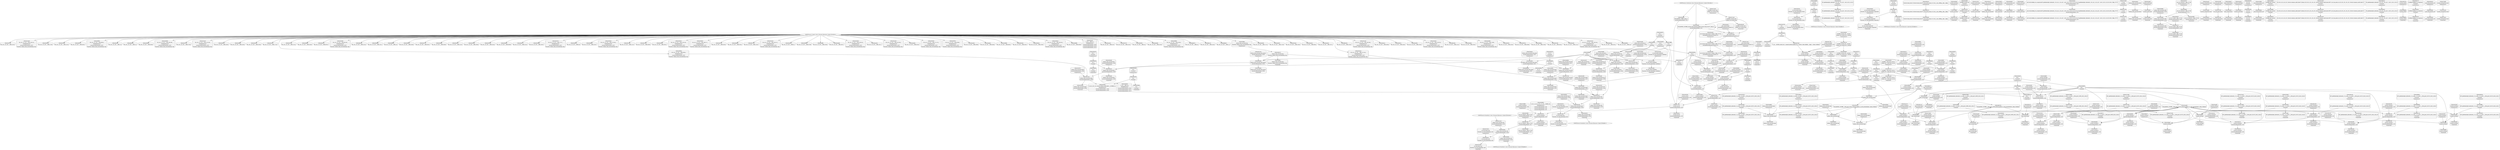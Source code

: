 digraph {
	CE0x5454a50 [shape=record,shape=Mrecord,label="{CE0x5454a50|selinux_shm_associate:type|security/selinux/hooks.c,5329|*SummSink*}"]
	CE0x5427c80 [shape=record,shape=Mrecord,label="{CE0x5427c80|avc_has_perm:tsid|Function::avc_has_perm&Arg::tsid::}"]
	CE0x544d9e0 [shape=record,shape=Mrecord,label="{CE0x544d9e0|i16_28|*Constant*}"]
	CE0x542db10 [shape=record,shape=Mrecord,label="{CE0x542db10|current_sid:tmp|*SummSink*}"]
	CE0x5432950 [shape=record,shape=Mrecord,label="{CE0x5432950|selinux_shm_associate:ipc_id|security/selinux/hooks.c,5330}"]
	CE0x5462f30 [shape=record,shape=Mrecord,label="{CE0x5462f30|i8*_getelementptr_inbounds_(_25_x_i8_,_25_x_i8_*_.str3,_i32_0,_i32_0)|*Constant*|*SummSink*}"]
	CE0x5444880 [shape=record,shape=Mrecord,label="{CE0x5444880|selinux_shm_associate:u|security/selinux/hooks.c,5330|*SummSource*}"]
	CE0x5444e90 [shape=record,shape=Mrecord,label="{CE0x5444e90|selinux_shm_associate:ipc_id|security/selinux/hooks.c,5330|*SummSink*}"]
	CE0x5433db0 [shape=record,shape=Mrecord,label="{CE0x5433db0|80:_i32,_112:_i8*,_:_CRE_18,19_}"]
	CE0x545aed0 [shape=record,shape=Mrecord,label="{CE0x545aed0|COLLAPSED:_CMRE:_elem_0::|security/selinux/hooks.c,218}"]
	"CONST[source:0(mediator),value:0(static)][purpose:{operation}][SnkIdx:3]"
	CE0x544e7e0 [shape=record,shape=Mrecord,label="{CE0x544e7e0|80:_i32,_112:_i8*,_:_CRE_72,73_|*MultipleSource*|security/selinux/hooks.c,5327|Function::selinux_shm_associate&Arg::shp::}"]
	CE0x545bd20 [shape=record,shape=Mrecord,label="{CE0x545bd20|i64_2|*Constant*|*SummSource*}"]
	CE0x5447760 [shape=record,shape=Mrecord,label="{CE0x5447760|current_sid:tmp8|security/selinux/hooks.c,218|*SummSource*}"]
	CE0x5459e40 [shape=record,shape=Mrecord,label="{CE0x5459e40|i32_78|*Constant*}"]
	CE0x5442400 [shape=record,shape=Mrecord,label="{CE0x5442400|avc_has_perm:auditdata|Function::avc_has_perm&Arg::auditdata::|*SummSource*}"]
	CE0x545b410 [shape=record,shape=Mrecord,label="{CE0x545b410|%struct.task_struct*_(%struct.task_struct**)*_asm_movq_%gs:$_1:P_,$0_,_r,im,_dirflag_,_fpsr_,_flags_|*SummSource*}"]
	CE0x544cbe0 [shape=record,shape=Mrecord,label="{CE0x544cbe0|80:_i32,_112:_i8*,_:_CRE_8,9_}"]
	CE0x5448da0 [shape=record,shape=Mrecord,label="{CE0x5448da0|80:_i32,_112:_i8*,_:_CRE_52,53_}"]
	CE0x5433a20 [shape=record,shape=Mrecord,label="{CE0x5433a20|selinux_shm_associate:ad|security/selinux/hooks.c, 5324}"]
	CE0x545fa50 [shape=record,shape=Mrecord,label="{CE0x545fa50|current_sid:tmp9|security/selinux/hooks.c,218|*SummSink*}"]
	CE0x544ffb0 [shape=record,shape=Mrecord,label="{CE0x544ffb0|current_sid:entry}"]
	CE0x543d3e0 [shape=record,shape=Mrecord,label="{CE0x543d3e0|80:_i32,_112:_i8*,_:_CRE_176,184_|*MultipleSource*|security/selinux/hooks.c,5327|Function::selinux_shm_associate&Arg::shp::}"]
	CE0x545e4c0 [shape=record,shape=Mrecord,label="{CE0x545e4c0|get_current:tmp4|./arch/x86/include/asm/current.h,14|*SummSource*}"]
	CE0x5441f20 [shape=record,shape=Mrecord,label="{CE0x5441f20|GLOBAL:current_sid|*Constant*}"]
	CE0x5434500 [shape=record,shape=Mrecord,label="{CE0x5434500|selinux_shm_associate:tmp2|*SummSink*}"]
	CE0x543ef80 [shape=record,shape=Mrecord,label="{CE0x543ef80|_ret_%struct.task_struct*_%tmp4,_!dbg_!27714|./arch/x86/include/asm/current.h,14|*SummSink*}"]
	CE0x543bc90 [shape=record,shape=Mrecord,label="{CE0x543bc90|selinux_shm_associate:tmp|*SummSource*}"]
	CE0x5455ef0 [shape=record,shape=Mrecord,label="{CE0x5455ef0|i64*_getelementptr_inbounds_(_2_x_i64_,_2_x_i64_*___llvm_gcov_ctr312,_i64_0,_i64_1)|*Constant*}"]
	CE0x548d5e0 [shape=record,shape=Mrecord,label="{CE0x548d5e0|get_current:tmp3|*SummSink*}"]
	CE0x54514e0 [shape=record,shape=Mrecord,label="{CE0x54514e0|80:_i32,_112:_i8*,_:_CRE_12,13_}"]
	CE0x5430f60 [shape=record,shape=Mrecord,label="{CE0x5430f60|selinux_shm_associate:tmp5|security/selinux/hooks.c,5327}"]
	CE0x544db80 [shape=record,shape=Mrecord,label="{CE0x544db80|i16_28|*Constant*|*SummSource*}"]
	CE0x542db80 [shape=record,shape=Mrecord,label="{CE0x542db80|current_sid:tmp6|security/selinux/hooks.c,218|*SummSource*}"]
	CE0x5441380 [shape=record,shape=Mrecord,label="{CE0x5441380|80:_i32,_112:_i8*,_:_CRE_58,59_}"]
	CE0x5441a70 [shape=record,shape=Mrecord,label="{CE0x5441a70|current_sid:tmp11|security/selinux/hooks.c,218|*SummSource*}"]
	CE0x5436b70 [shape=record,shape=Mrecord,label="{CE0x5436b70|i32_0|*Constant*|*SummSink*}"]
	CE0x542a700 [shape=record,shape=Mrecord,label="{CE0x542a700|current_sid:do.body|*SummSource*}"]
	CE0x5474e20 [shape=record,shape=Mrecord,label="{CE0x5474e20|i64*_getelementptr_inbounds_(_11_x_i64_,_11_x_i64_*___llvm_gcov_ctr125,_i64_0,_i64_6)|*Constant*|*SummSource*}"]
	CE0x544c5d0 [shape=record,shape=Mrecord,label="{CE0x544c5d0|80:_i32,_112:_i8*,_:_CRE_30,31_}"]
	CE0x5436070 [shape=record,shape=Mrecord,label="{CE0x5436070|i64*_getelementptr_inbounds_(_2_x_i64_,_2_x_i64_*___llvm_gcov_ctr312,_i64_0,_i64_0)|*Constant*}"]
	CE0x547bd20 [shape=record,shape=Mrecord,label="{CE0x547bd20|i64*_getelementptr_inbounds_(_11_x_i64_,_11_x_i64_*___llvm_gcov_ctr125,_i64_0,_i64_0)|*Constant*}"]
	CE0x5428970 [shape=record,shape=Mrecord,label="{CE0x5428970|avc_has_perm:requested|Function::avc_has_perm&Arg::requested::}"]
	CE0x542ba10 [shape=record,shape=Mrecord,label="{CE0x542ba10|selinux_shm_associate:bb|*SummSource*}"]
	CE0x543e810 [shape=record,shape=Mrecord,label="{CE0x543e810|80:_i32,_112:_i8*,_:_CRE_120,128_|*MultipleSource*|security/selinux/hooks.c,5327|Function::selinux_shm_associate&Arg::shp::}"]
	CE0x5478ca0 [shape=record,shape=Mrecord,label="{CE0x5478ca0|get_current:bb|*SummSink*}"]
	CE0x543bb10 [shape=record,shape=Mrecord,label="{CE0x543bb10|get_current:tmp|*SummSink*}"]
	CE0x543d020 [shape=record,shape=Mrecord,label="{CE0x543d020|80:_i32,_112:_i8*,_:_CRE_168,172_|*MultipleSource*|security/selinux/hooks.c,5327|Function::selinux_shm_associate&Arg::shp::}"]
	CE0x692fdc0 [shape=record,shape=Mrecord,label="{CE0x692fdc0|selinux_shm_associate:tmp|*SummSink*}"]
	CE0x544a790 [shape=record,shape=Mrecord,label="{CE0x544a790|80:_i32,_112:_i8*,_:_CRE_62,63_}"]
	CE0x5428630 [shape=record,shape=Mrecord,label="{CE0x5428630|i32_64|*Constant*|*SummSink*}"]
	CE0x545ace0 [shape=record,shape=Mrecord,label="{CE0x545ace0|i32_22|*Constant*|*SummSink*}"]
	CE0x54945a0 [shape=record,shape=Mrecord,label="{CE0x54945a0|i64*_getelementptr_inbounds_(_2_x_i64_,_2_x_i64_*___llvm_gcov_ctr98,_i64_0,_i64_1)|*Constant*|*SummSink*}"]
	CE0x545b040 [shape=record,shape=Mrecord,label="{CE0x545b040|current_sid:security|security/selinux/hooks.c,218}"]
	CE0x545a960 [shape=record,shape=Mrecord,label="{CE0x545a960|current_sid:tmp21|security/selinux/hooks.c,218|*SummSink*}"]
	CE0x5460d00 [shape=record,shape=Mrecord,label="{CE0x5460d00|current_sid:tmp8|security/selinux/hooks.c,218|*SummSink*}"]
	CE0x54b6270 [shape=record,shape=Mrecord,label="{CE0x54b6270|get_current:tmp4|./arch/x86/include/asm/current.h,14}"]
	CE0x5462ea0 [shape=record,shape=Mrecord,label="{CE0x5462ea0|i8*_getelementptr_inbounds_(_25_x_i8_,_25_x_i8_*_.str3,_i32_0,_i32_0)|*Constant*|*SummSource*}"]
	CE0x5430b60 [shape=record,shape=Mrecord,label="{CE0x5430b60|selinux_shm_associate:shm_perm1|security/selinux/hooks.c,5330|*SummSink*}"]
	CE0x548d6a0 [shape=record,shape=Mrecord,label="{CE0x548d6a0|_call_void_mcount()_#3}"]
	CE0x5448b40 [shape=record,shape=Mrecord,label="{CE0x5448b40|80:_i32,_112:_i8*,_:_CRE_50,51_}"]
	CE0x5451780 [shape=record,shape=Mrecord,label="{CE0x5451780|80:_i32,_112:_i8*,_:_CRE_15,16_}"]
	CE0x545f600 [shape=record,shape=Mrecord,label="{CE0x545f600|current_sid:tmp10|security/selinux/hooks.c,218}"]
	CE0x5448850 [shape=record,shape=Mrecord,label="{CE0x5448850|selinux_shm_associate:tmp3}"]
	CE0x54825c0 [shape=record,shape=Mrecord,label="{CE0x54825c0|current_sid:tmp20|security/selinux/hooks.c,218}"]
	CE0x543e420 [shape=record,shape=Mrecord,label="{CE0x543e420|80:_i32,_112:_i8*,_:_CRE_104,112_|*MultipleSource*|security/selinux/hooks.c,5327|Function::selinux_shm_associate&Arg::shp::}"]
	CE0x544ca00 [shape=record,shape=Mrecord,label="{CE0x544ca00|80:_i32,_112:_i8*,_:_CRE_6,7_}"]
	CE0x545e020 [shape=record,shape=Mrecord,label="{CE0x545e020|current_sid:if.end}"]
	CE0x5441d20 [shape=record,shape=Mrecord,label="{CE0x5441d20|current_sid:tmp12|security/selinux/hooks.c,218}"]
	CE0x5443dc0 [shape=record,shape=Mrecord,label="{CE0x5443dc0|_call_void_lockdep_rcu_suspicious(i8*_getelementptr_inbounds_(_25_x_i8_,_25_x_i8_*_.str3,_i32_0,_i32_0),_i32_218,_i8*_getelementptr_inbounds_(_45_x_i8_,_45_x_i8_*_.str12,_i32_0,_i32_0))_#10,_!dbg_!27727|security/selinux/hooks.c,218|*SummSource*}"]
	CE0x545f980 [shape=record,shape=Mrecord,label="{CE0x545f980|current_sid:tmp9|security/selinux/hooks.c,218|*SummSource*}"]
	CE0x5473030 [shape=record,shape=Mrecord,label="{CE0x5473030|i1_true|*Constant*|*SummSink*}"]
	CE0x544e980 [shape=record,shape=Mrecord,label="{CE0x544e980|i32_1|*Constant*|*SummSink*}"]
	CE0x54504d0 [shape=record,shape=Mrecord,label="{CE0x54504d0|selinux_shm_associate:key|security/selinux/hooks.c,5330|*SummSource*}"]
	"CONST[source:2(external),value:2(dynamic)][purpose:{subject}][SrcIdx:2]"
	CE0x54389b0 [shape=record,shape=Mrecord,label="{CE0x54389b0|80:_i32,_112:_i8*,_:_CRE_67,68_}"]
	CE0x542e6c0 [shape=record,shape=Mrecord,label="{CE0x542e6c0|selinux_shm_associate:entry|*SummSource*}"]
	CE0x5440ff0 [shape=record,shape=Mrecord,label="{CE0x5440ff0|80:_i32,_112:_i8*,_:_CRE_55,56_}"]
	CE0x543dbe0 [shape=record,shape=Mrecord,label="{CE0x543dbe0|i64_1|*Constant*|*SummSink*}"]
	CE0x6ad8a00 [shape=record,shape=Mrecord,label="{CE0x6ad8a00|selinux_shm_associate:shm_perm|security/selinux/hooks.c,5327|*SummSink*}"]
	CE0x54552b0 [shape=record,shape=Mrecord,label="{CE0x54552b0|i8_4|*Constant*}"]
	CE0x5438f40 [shape=record,shape=Mrecord,label="{CE0x5438f40|current_sid:call|security/selinux/hooks.c,218|*SummSource*}"]
	CE0x544ee80 [shape=record,shape=Mrecord,label="{CE0x544ee80|80:_i32,_112:_i8*,_:_CRE_26,27_}"]
	CE0x543e2b0 [shape=record,shape=Mrecord,label="{CE0x543e2b0|80:_i32,_112:_i8*,_:_CRE_100,102_|*MultipleSource*|security/selinux/hooks.c,5327|Function::selinux_shm_associate&Arg::shp::}"]
	CE0x545dfb0 [shape=record,shape=Mrecord,label="{CE0x545dfb0|current_sid:do.end|*SummSink*}"]
	CE0x5428290 [shape=record,shape=Mrecord,label="{CE0x5428290|avc_has_perm:tclass|Function::avc_has_perm&Arg::tclass::|*SummSink*}"]
	CE0x544ac00 [shape=record,shape=Mrecord,label="{CE0x544ac00|80:_i32,_112:_i8*,_:_CRE_16,17_}"]
	CE0x54508d0 [shape=record,shape=Mrecord,label="{CE0x54508d0|selinux_shm_associate:call3|security/selinux/hooks.c,5332|*SummSource*}"]
	CE0x542d500 [shape=record,shape=Mrecord,label="{CE0x542d500|selinux_shm_associate:tmp1}"]
	CE0x5491800 [shape=record,shape=Mrecord,label="{CE0x5491800|get_current:tmp2}"]
	CE0x5452b30 [shape=record,shape=Mrecord,label="{CE0x5452b30|current_sid:tmp2|*SummSource*}"]
	CE0x5455440 [shape=record,shape=Mrecord,label="{CE0x5455440|i8_4|*Constant*|*SummSource*}"]
	CE0x544b610 [shape=record,shape=Mrecord,label="{CE0x544b610|current_sid:land.lhs.true|*SummSink*}"]
	CE0x5473730 [shape=record,shape=Mrecord,label="{CE0x5473730|current_sid:tmp16|security/selinux/hooks.c,218}"]
	CE0x5432b60 [shape=record,shape=Mrecord,label="{CE0x5432b60|0:_i8,_8:_i32,_24:_%struct.selinux_audit_data*,_:_SCMRE_0,1_|*MultipleSource*|security/selinux/hooks.c, 5324|security/selinux/hooks.c,5329}"]
	CE0x54478d0 [shape=record,shape=Mrecord,label="{CE0x54478d0|current_sid:tobool1|security/selinux/hooks.c,218}"]
	CE0x5482550 [shape=record,shape=Mrecord,label="{CE0x5482550|current_sid:tmp19|security/selinux/hooks.c,218|*SummSink*}"]
	CE0x544ce30 [shape=record,shape=Mrecord,label="{CE0x544ce30|80:_i32,_112:_i8*,_:_CRE_192,200_|*MultipleSource*|security/selinux/hooks.c,5327|Function::selinux_shm_associate&Arg::shp::}"]
	CE0x5436a60 [shape=record,shape=Mrecord,label="{CE0x5436a60|i32_0|*Constant*|*SummSource*}"]
	CE0x5442670 [shape=record,shape=Mrecord,label="{CE0x5442670|_ret_i32_%retval.0,_!dbg_!27728|security/selinux/avc.c,775|*SummSource*}"]
	CE0x54547a0 [shape=record,shape=Mrecord,label="{CE0x54547a0|selinux_shm_associate:type|security/selinux/hooks.c,5329}"]
	CE0x5427f90 [shape=record,shape=Mrecord,label="{CE0x5427f90|avc_has_perm:entry}"]
	CE0x5446250 [shape=record,shape=Mrecord,label="{CE0x5446250|selinux_shm_associate:tmp7|security/selinux/hooks.c,5332|*SummSink*}"]
	CE0x5476c40 [shape=record,shape=Mrecord,label="{CE0x5476c40|current_sid:tmp23|security/selinux/hooks.c,218|*SummSink*}"]
	CE0x5480fa0 [shape=record,shape=Mrecord,label="{CE0x5480fa0|i64*_getelementptr_inbounds_(_11_x_i64_,_11_x_i64_*___llvm_gcov_ctr125,_i64_0,_i64_9)|*Constant*|*SummSource*}"]
	CE0x5428220 [shape=record,shape=Mrecord,label="{CE0x5428220|avc_has_perm:tclass|Function::avc_has_perm&Arg::tclass::|*SummSource*}"]
	CE0x543ec40 [shape=record,shape=Mrecord,label="{CE0x543ec40|get_current:entry|*SummSink*}"]
	CE0x544a660 [shape=record,shape=Mrecord,label="{CE0x544a660|80:_i32,_112:_i8*,_:_CRE_61,62_}"]
	CE0x54460a0 [shape=record,shape=Mrecord,label="{CE0x54460a0|selinux_shm_associate:tmp7|security/selinux/hooks.c,5332|*SummSource*}"]
	CE0x5439f20 [shape=record,shape=Mrecord,label="{CE0x5439f20|current_sid:if.then}"]
	CE0x543c090 [shape=record,shape=Mrecord,label="{CE0x543c090|selinux_shm_associate:entry|*SummSink*}"]
	CE0x543d200 [shape=record,shape=Mrecord,label="{CE0x543d200|80:_i32,_112:_i8*,_:_CRE_172,176_|*MultipleSource*|security/selinux/hooks.c,5327|Function::selinux_shm_associate&Arg::shp::}"]
	CE0x543f790 [shape=record,shape=Mrecord,label="{CE0x543f790|80:_i32,_112:_i8*,_:_CRE_84,88_|*MultipleSource*|security/selinux/hooks.c,5327|Function::selinux_shm_associate&Arg::shp::}"]
	CE0x5436c70 [shape=record,shape=Mrecord,label="{CE0x5436c70|selinux_shm_associate:shp|Function::selinux_shm_associate&Arg::shp::}"]
	CE0x544a400 [shape=record,shape=Mrecord,label="{CE0x544a400|80:_i32,_112:_i8*,_:_CRE_59,60_}"]
	CE0x545bdc0 [shape=record,shape=Mrecord,label="{CE0x545bdc0|i64_2|*Constant*|*SummSink*}"]
	CE0x5476ff0 [shape=record,shape=Mrecord,label="{CE0x5476ff0|i32_1|*Constant*}"]
	CE0x545a280 [shape=record,shape=Mrecord,label="{CE0x545a280|current_sid:cred|security/selinux/hooks.c,218|*SummSink*}"]
	CE0x5491d30 [shape=record,shape=Mrecord,label="{CE0x5491d30|get_current:tmp2|*SummSink*}"]
	CE0x545b4f0 [shape=record,shape=Mrecord,label="{CE0x545b4f0|%struct.task_struct*_(%struct.task_struct**)*_asm_movq_%gs:$_1:P_,$0_,_r,im,_dirflag_,_fpsr_,_flags_|*SummSink*}"]
	CE0x544a8c0 [shape=record,shape=Mrecord,label="{CE0x544a8c0|80:_i32,_112:_i8*,_:_CRE_63,64_}"]
	CE0x5463300 [shape=record,shape=Mrecord,label="{CE0x5463300|i32_218|*Constant*}"]
	CE0x545ee90 [shape=record,shape=Mrecord,label="{CE0x545ee90|current_sid:tmp5|security/selinux/hooks.c,218}"]
	CE0x5477170 [shape=record,shape=Mrecord,label="{CE0x5477170|current_sid:sid|security/selinux/hooks.c,220}"]
	CE0x544f810 [shape=record,shape=Mrecord,label="{CE0x544f810|i64*_getelementptr_inbounds_(_2_x_i64_,_2_x_i64_*___llvm_gcov_ctr312,_i64_0,_i64_0)|*Constant*|*SummSource*}"]
	CE0x545a5c0 [shape=record,shape=Mrecord,label="{CE0x545a5c0|current_sid:tmp21|security/selinux/hooks.c,218}"]
	CE0x5443490 [shape=record,shape=Mrecord,label="{CE0x5443490|current_sid:tmp16|security/selinux/hooks.c,218|*SummSink*}"]
	CE0x5430920 [shape=record,shape=Mrecord,label="{CE0x5430920|get_current:bb}"]
	CE0x5442a60 [shape=record,shape=Mrecord,label="{CE0x5442a60|current_sid:do.end|*SummSource*}"]
	CE0x54768a0 [shape=record,shape=Mrecord,label="{CE0x54768a0|current_sid:tmp22|security/selinux/hooks.c,218|*SummSink*}"]
	CE0x5476630 [shape=record,shape=Mrecord,label="{CE0x5476630|current_sid:tmp22|security/selinux/hooks.c,218|*SummSource*}"]
	CE0x54358f0 [shape=record,shape=Mrecord,label="{CE0x54358f0|_call_void_mcount()_#3|*SummSource*}"]
	CE0x5438880 [shape=record,shape=Mrecord,label="{CE0x5438880|80:_i32,_112:_i8*,_:_CRE_66,67_}"]
	CE0x5438e10 [shape=record,shape=Mrecord,label="{CE0x5438e10|current_sid:tmp1|*SummSource*}"]
	CE0x5446d10 [shape=record,shape=Mrecord,label="{CE0x5446d10|GLOBAL:get_current|*Constant*|*SummSink*}"]
	CE0x5450e30 [shape=record,shape=Mrecord,label="{CE0x5450e30|i32_3|*Constant*|*SummSource*}"]
	CE0x543b1b0 [shape=record,shape=Mrecord,label="{CE0x543b1b0|80:_i32,_112:_i8*,_:_CRE_36,37_}"]
	CE0x5455740 [shape=record,shape=Mrecord,label="{CE0x5455740|selinux_shm_associate:shm_perm1|security/selinux/hooks.c,5330|*SummSource*}"]
	CE0x547c1e0 [shape=record,shape=Mrecord,label="{CE0x547c1e0|get_current:tmp4|./arch/x86/include/asm/current.h,14|*SummSink*}"]
	CE0x543b0c0 [shape=record,shape=Mrecord,label="{CE0x543b0c0|80:_i32,_112:_i8*,_:_CRE_35,36_}"]
	CE0x5461060 [shape=record,shape=Mrecord,label="{CE0x5461060|current_sid:tobool1|security/selinux/hooks.c,218|*SummSink*}"]
	CE0x545a0b0 [shape=record,shape=Mrecord,label="{CE0x545a0b0|COLLAPSED:_GCMRE_current_task_external_global_%struct.task_struct*:_elem_0::|security/selinux/hooks.c,218}"]
	CE0x544d580 [shape=record,shape=Mrecord,label="{CE0x544d580|selinux_shm_associate:security|security/selinux/hooks.c,5327|*SummSource*}"]
	CE0x544d740 [shape=record,shape=Mrecord,label="{CE0x544d740|avc_has_perm:tsid|Function::avc_has_perm&Arg::tsid::|*SummSource*}"]
	CE0x543d5c0 [shape=record,shape=Mrecord,label="{CE0x543d5c0|80:_i32,_112:_i8*,_:_CRE_184,192_|*MultipleSource*|security/selinux/hooks.c,5327|Function::selinux_shm_associate&Arg::shp::}"]
	CE0x545ea60 [shape=record,shape=Mrecord,label="{CE0x545ea60|GLOBAL:__llvm_gcov_ctr125|Global_var:__llvm_gcov_ctr125|*SummSink*}"]
	CE0x5430260 [shape=record,shape=Mrecord,label="{CE0x5430260|current_sid:sid|security/selinux/hooks.c,220|*SummSource*}"]
	CE0x545e750 [shape=record,shape=Mrecord,label="{CE0x545e750|GLOBAL:__llvm_gcov_ctr125|Global_var:__llvm_gcov_ctr125}"]
	CE0x543ecd0 [shape=record,shape=Mrecord,label="{CE0x543ecd0|_ret_%struct.task_struct*_%tmp4,_!dbg_!27714|./arch/x86/include/asm/current.h,14|*SummSource*}"]
	CE0x5435990 [shape=record,shape=Mrecord,label="{CE0x5435990|_call_void_mcount()_#3|*SummSink*}"]
	CE0x544a1b0 [shape=record,shape=Mrecord,label="{CE0x544a1b0|i64*_getelementptr_inbounds_(_2_x_i64_,_2_x_i64_*___llvm_gcov_ctr312,_i64_0,_i64_1)|*Constant*|*SummSink*}"]
	CE0x54488f0 [shape=record,shape=Mrecord,label="{CE0x54488f0|80:_i32,_112:_i8*,_:_CRE_48,49_}"]
	CE0x5478970 [shape=record,shape=Mrecord,label="{CE0x5478970|current_sid:tmp24|security/selinux/hooks.c,220|*SummSink*}"]
	CE0x5431e40 [shape=record,shape=Mrecord,label="{CE0x5431e40|i32_(i32,_i32,_i16,_i32,_%struct.common_audit_data*)*_bitcast_(i32_(i32,_i32,_i16,_i32,_%struct.common_audit_data.495*)*_avc_has_perm_to_i32_(i32,_i32,_i16,_i32,_%struct.common_audit_data*)*)|*Constant*|*SummSink*}"]
	CE0x5445ac0 [shape=record,shape=Mrecord,label="{CE0x5445ac0|4:_i32,_:_CRE_0,2_|*MultipleSource*|security/selinux/hooks.c,5332|security/selinux/hooks.c,5327|security/selinux/hooks.c,5327}"]
	CE0x54828d0 [shape=record,shape=Mrecord,label="{CE0x54828d0|current_sid:tmp13|security/selinux/hooks.c,218|*SummSource*}"]
	CE0x544ccd0 [shape=record,shape=Mrecord,label="{CE0x544ccd0|80:_i32,_112:_i8*,_:_CRE_9,10_}"]
	CE0x54435c0 [shape=record,shape=Mrecord,label="{CE0x54435c0|i8_1|*Constant*}"]
	CE0x54420b0 [shape=record,shape=Mrecord,label="{CE0x54420b0|GLOBAL:current_sid|*Constant*|*SummSource*}"]
	CE0x5451450 [shape=record,shape=Mrecord,label="{CE0x5451450|avc_has_perm:entry|*SummSink*}"]
	CE0x54764b0 [shape=record,shape=Mrecord,label="{CE0x54764b0|current_sid:tmp22|security/selinux/hooks.c,218}"]
	CE0x54b61d0 [shape=record,shape=Mrecord,label="{CE0x54b61d0|_call_void_mcount()_#3|*SummSink*}"]
	CE0x545f490 [shape=record,shape=Mrecord,label="{CE0x545f490|i64_4|*Constant*|*SummSink*}"]
	CE0x5480a00 [shape=record,shape=Mrecord,label="{CE0x5480a00|i8*_getelementptr_inbounds_(_45_x_i8_,_45_x_i8_*_.str12,_i32_0,_i32_0)|*Constant*}"]
	CE0x5482bd0 [shape=record,shape=Mrecord,label="{CE0x5482bd0|current_sid:tmp14|security/selinux/hooks.c,218}"]
	CE0x5472ce0 [shape=record,shape=Mrecord,label="{CE0x5472ce0|i1_true|*Constant*}"]
	CE0x5440470 [shape=record,shape=Mrecord,label="{CE0x5440470|current_sid:tmp7|security/selinux/hooks.c,218|*SummSink*}"]
	CE0x5435270 [shape=record,shape=Mrecord,label="{CE0x5435270|80:_i32,_112:_i8*,_:_CRE_41,42_}"]
	CE0x5440590 [shape=record,shape=Mrecord,label="{CE0x5440590|80:_i32,_112:_i8*,_:_CRE_4,5_}"]
	CE0x5480ac0 [shape=record,shape=Mrecord,label="{CE0x5480ac0|i8*_getelementptr_inbounds_(_45_x_i8_,_45_x_i8_*_.str12,_i32_0,_i32_0)|*Constant*|*SummSource*}"]
	CE0x5443d50 [shape=record,shape=Mrecord,label="{CE0x5443d50|_call_void_lockdep_rcu_suspicious(i8*_getelementptr_inbounds_(_25_x_i8_,_25_x_i8_*_.str3,_i32_0,_i32_0),_i32_218,_i8*_getelementptr_inbounds_(_45_x_i8_,_45_x_i8_*_.str12,_i32_0,_i32_0))_#10,_!dbg_!27727|security/selinux/hooks.c,218}"]
	CE0x544d230 [shape=record,shape=Mrecord,label="{CE0x544d230|i32_10|*Constant*|*SummSource*}"]
	CE0x5463550 [shape=record,shape=Mrecord,label="{CE0x5463550|i32_218|*Constant*|*SummSource*}"]
	CE0x544b7e0 [shape=record,shape=Mrecord,label="{CE0x544b7e0|current_sid:bb|*SummSource*}"]
	CE0x545a1b0 [shape=record,shape=Mrecord,label="{CE0x545a1b0|current_sid:cred|security/selinux/hooks.c,218|*SummSource*}"]
	CE0x5482050 [shape=record,shape=Mrecord,label="{CE0x5482050|i64*_getelementptr_inbounds_(_11_x_i64_,_11_x_i64_*___llvm_gcov_ctr125,_i64_0,_i64_10)|*Constant*}"]
	CE0x5446450 [shape=record,shape=Mrecord,label="{CE0x5446450|_ret_i32_%call3,_!dbg_!27729|security/selinux/hooks.c,5332|*SummSource*}"]
	CE0x5491cc0 [shape=record,shape=Mrecord,label="{CE0x5491cc0|get_current:tmp2|*SummSource*}"]
	CE0x544ed90 [shape=record,shape=Mrecord,label="{CE0x544ed90|80:_i32,_112:_i8*,_:_CRE_25,26_}"]
	CE0x5478880 [shape=record,shape=Mrecord,label="{CE0x5478880|current_sid:tmp24|security/selinux/hooks.c,220|*SummSource*}"]
	CE0x543fb60 [shape=record,shape=Mrecord,label="{CE0x543fb60|80:_i32,_112:_i8*,_:_CRE_92,96_|*MultipleSource*|security/selinux/hooks.c,5327|Function::selinux_shm_associate&Arg::shp::}"]
	CE0x5441bf0 [shape=record,shape=Mrecord,label="{CE0x5441bf0|current_sid:tmp11|security/selinux/hooks.c,218|*SummSink*}"]
	CE0x5463170 [shape=record,shape=Mrecord,label="{CE0x5463170|GLOBAL:lockdep_rcu_suspicious|*Constant*|*SummSource*}"]
	CE0x5452f70 [shape=record,shape=Mrecord,label="{CE0x5452f70|i64_1|*Constant*}"]
	CE0x5438da0 [shape=record,shape=Mrecord,label="{CE0x5438da0|current_sid:tmp1}"]
	CE0x54416e0 [shape=record,shape=Mrecord,label="{CE0x54416e0|current_sid:tmp10|security/selinux/hooks.c,218|*SummSink*}"]
	CE0x5473480 [shape=record,shape=Mrecord,label="{CE0x5473480|current_sid:tmp15|security/selinux/hooks.c,218|*SummSink*}"]
	CE0x5456350 [shape=record,shape=Mrecord,label="{CE0x5456350|current_sid:tmp20|security/selinux/hooks.c,218|*SummSink*}"]
	CE0x545f880 [shape=record,shape=Mrecord,label="{CE0x545f880|current_sid:tmp9|security/selinux/hooks.c,218}"]
	CE0x545ffb0 [shape=record,shape=Mrecord,label="{CE0x545ffb0|i64*_getelementptr_inbounds_(_11_x_i64_,_11_x_i64_*___llvm_gcov_ctr125,_i64_0,_i64_1)|*Constant*}"]
	CE0x54467c0 [shape=record,shape=Mrecord,label="{CE0x54467c0|current_sid:call4|security/selinux/hooks.c,218|*SummSink*}"]
	CE0x5435aa0 [shape=record,shape=Mrecord,label="{CE0x5435aa0|current_sid:call|security/selinux/hooks.c,218}"]
	CE0x5482da0 [shape=record,shape=Mrecord,label="{CE0x5482da0|current_sid:tmp14|security/selinux/hooks.c,218|*SummSource*}"]
	CE0x543ad50 [shape=record,shape=Mrecord,label="{CE0x543ad50|selinux_shm_associate:bb|*SummSink*}"]
	CE0x6ad8a70 [shape=record,shape=Mrecord,label="{CE0x6ad8a70|80:_i32,_112:_i8*,_:_CRE_0,1_}"]
	CE0x5445db0 [shape=record,shape=Mrecord,label="{CE0x5445db0|selinux_shm_associate:call3|security/selinux/hooks.c,5332}"]
	CE0x5450a80 [shape=record,shape=Mrecord,label="{CE0x5450a80|selinux_shm_associate:key|security/selinux/hooks.c,5330|*SummSink*}"]
	CE0x542a890 [shape=record,shape=Mrecord,label="{CE0x542a890|current_sid:land.lhs.true}"]
	CE0x5438d30 [shape=record,shape=Mrecord,label="{CE0x5438d30|i64_1|*Constant*}"]
	CE0x5463040 [shape=record,shape=Mrecord,label="{CE0x5463040|GLOBAL:lockdep_rcu_suspicious|*Constant*}"]
	CE0x543f380 [shape=record,shape=Mrecord,label="{CE0x543f380|_call_void_mcount()_#3}"]
	CE0x543bc20 [shape=record,shape=Mrecord,label="{CE0x543bc20|COLLAPSED:_GCMRE___llvm_gcov_ctr312_internal_global_2_x_i64_zeroinitializer:_elem_0:default:}"]
	CE0x542bb00 [shape=record,shape=Mrecord,label="{CE0x542bb00|selinux_shm_associate:bb}"]
	CE0x5461920 [shape=record,shape=Mrecord,label="{CE0x5461920|current_sid:call|security/selinux/hooks.c,218|*SummSink*}"]
	CE0x5430690 [shape=record,shape=Mrecord,label="{CE0x5430690|0:_i32,_4:_i32,_8:_i32,_12:_i32,_:_CMRE_4,8_|*MultipleSource*|security/selinux/hooks.c,218|security/selinux/hooks.c,218|security/selinux/hooks.c,220}"]
	CE0x5dbcc10 [shape=record,shape=Mrecord,label="{CE0x5dbcc10|80:_i32,_112:_i8*,_:_CRE_24,25_}"]
	"CONST[source:0(mediator),value:2(dynamic)][purpose:{subject}][SnkIdx:0]"
	CE0x5450780 [shape=record,shape=Mrecord,label="{CE0x5450780|selinux_shm_associate:u|security/selinux/hooks.c,5330}"]
	CE0x54328e0 [shape=record,shape=Mrecord,label="{CE0x54328e0|selinux_shm_associate:tmp6|security/selinux/hooks.c,5330|*SummSink*}"]
	CE0x543a180 [shape=record,shape=Mrecord,label="{CE0x543a180|current_sid:land.lhs.true2}"]
	CE0x544aef0 [shape=record,shape=Mrecord,label="{CE0x544aef0|current_sid:tmp|*SummSource*}"]
	CE0x6ad8ae0 [shape=record,shape=Mrecord,label="{CE0x6ad8ae0|80:_i32,_112:_i8*,_:_CRE_1,2_}"]
	CE0x545eba0 [shape=record,shape=Mrecord,label="{CE0x545eba0|i64_0|*Constant*|*SummSource*}"]
	CE0x5443e30 [shape=record,shape=Mrecord,label="{CE0x5443e30|_call_void_lockdep_rcu_suspicious(i8*_getelementptr_inbounds_(_25_x_i8_,_25_x_i8_*_.str3,_i32_0,_i32_0),_i32_218,_i8*_getelementptr_inbounds_(_45_x_i8_,_45_x_i8_*_.str12,_i32_0,_i32_0))_#10,_!dbg_!27727|security/selinux/hooks.c,218|*SummSink*}"]
	CE0x545a040 [shape=record,shape=Mrecord,label="{CE0x545a040|current_sid:cred|security/selinux/hooks.c,218}"]
	CE0x542b940 [shape=record,shape=Mrecord,label="{CE0x542b940|selinux_shm_associate:call|security/selinux/hooks.c,5325|*SummSink*}"]
	CE0x5445b30 [shape=record,shape=Mrecord,label="{CE0x5445b30|4:_i32,_:_CRE_4,8_|*MultipleSource*|security/selinux/hooks.c,5332|security/selinux/hooks.c,5327|security/selinux/hooks.c,5327}"]
	CE0x5478b20 [shape=record,shape=Mrecord,label="{CE0x5478b20|get_current:bb|*SummSource*}"]
	CE0x5445c40 [shape=record,shape=Mrecord,label="{CE0x5445c40|selinux_shm_associate:tmp7|security/selinux/hooks.c,5332}"]
	CE0x543b5d0 [shape=record,shape=Mrecord,label="{CE0x543b5d0|selinux_shm_associate:call|security/selinux/hooks.c,5325}"]
	CE0x545a740 [shape=record,shape=Mrecord,label="{CE0x545a740|current_sid:tmp21|security/selinux/hooks.c,218|*SummSource*}"]
	CE0x544e580 [shape=record,shape=Mrecord,label="{CE0x544e580|80:_i32,_112:_i8*,_:_CRE_71,72_}"]
	CE0x5461190 [shape=record,shape=Mrecord,label="{CE0x5461190|i64_4|*Constant*}"]
	CE0x54402f0 [shape=record,shape=Mrecord,label="{CE0x54402f0|current_sid:tmp7|security/selinux/hooks.c,218|*SummSource*}"]
	CE0x544dcb0 [shape=record,shape=Mrecord,label="{CE0x544dcb0|i16_28|*Constant*|*SummSink*}"]
	CE0x544ef70 [shape=record,shape=Mrecord,label="{CE0x544ef70|80:_i32,_112:_i8*,_:_CRE_27,28_}"]
	CE0x543ae90 [shape=record,shape=Mrecord,label="{CE0x543ae90|get_current:tmp1|*SummSource*}"]
	CE0x5441810 [shape=record,shape=Mrecord,label="{CE0x5441810|current_sid:tmp11|security/selinux/hooks.c,218}"]
	CE0x5481bd0 [shape=record,shape=Mrecord,label="{CE0x5481bd0|current_sid:tmp18|security/selinux/hooks.c,218|*SummSink*}"]
	CE0x54407a0 [shape=record,shape=Mrecord,label="{CE0x54407a0|GLOBAL:current_sid.__warned|Global_var:current_sid.__warned}"]
	CE0x67fe030 [shape=record,shape=Mrecord,label="{CE0x67fe030|selinux_shm_associate:shm_perm|security/selinux/hooks.c,5327|*SummSource*}"]
	CE0x548d510 [shape=record,shape=Mrecord,label="{CE0x548d510|get_current:tmp3|*SummSource*}"]
	CE0x5481860 [shape=record,shape=Mrecord,label="{CE0x5481860|current_sid:tmp18|security/selinux/hooks.c,218}"]
	CE0x545e930 [shape=record,shape=Mrecord,label="{CE0x545e930|GLOBAL:__llvm_gcov_ctr125|Global_var:__llvm_gcov_ctr125|*SummSource*}"]
	CE0x5440a00 [shape=record,shape=Mrecord,label="{CE0x5440a00|GLOBAL:current_sid.__warned|Global_var:current_sid.__warned|*SummSource*}"]
	CE0x5480b30 [shape=record,shape=Mrecord,label="{CE0x5480b30|i8*_getelementptr_inbounds_(_45_x_i8_,_45_x_i8_*_.str12,_i32_0,_i32_0)|*Constant*|*SummSink*}"]
	"CONST[source:0(mediator),value:2(dynamic)][purpose:{object}][SnkIdx:2]"
	CE0x5474a60 [shape=record,shape=Mrecord,label="{CE0x5474a60|current_sid:tmp12|security/selinux/hooks.c,218|*SummSink*}"]
	CE0x5428550 [shape=record,shape=Mrecord,label="{CE0x5428550|i32_64|*Constant*|*SummSource*}"]
	CE0x543d9e0 [shape=record,shape=Mrecord,label="{CE0x543d9e0|_call_void_mcount()_#3}"]
	CE0x5433ea0 [shape=record,shape=Mrecord,label="{CE0x5433ea0|80:_i32,_112:_i8*,_:_CRE_19,20_}"]
	CE0x5481560 [shape=record,shape=Mrecord,label="{CE0x5481560|current_sid:tmp17|security/selinux/hooks.c,218|*SummSource*}"]
	CE0x5482f20 [shape=record,shape=Mrecord,label="{CE0x5482f20|current_sid:tmp14|security/selinux/hooks.c,218|*SummSink*}"]
	CE0x543d7d0 [shape=record,shape=Mrecord,label="{CE0x543d7d0|current_sid:tmp3|*SummSource*}"]
	CE0x67fdfc0 [shape=record,shape=Mrecord,label="{CE0x67fdfc0|selinux_shm_associate:shp|Function::selinux_shm_associate&Arg::shp::|*SummSink*}"]
	CE0x545e090 [shape=record,shape=Mrecord,label="{CE0x545e090|current_sid:if.end|*SummSource*}"]
	CE0x54500b0 [shape=record,shape=Mrecord,label="{CE0x54500b0|current_sid:entry|*SummSource*}"]
	CE0x5482860 [shape=record,shape=Mrecord,label="{CE0x5482860|current_sid:tmp13|security/selinux/hooks.c,218}"]
	CE0x544d5f0 [shape=record,shape=Mrecord,label="{CE0x544d5f0|selinux_shm_associate:security|security/selinux/hooks.c,5327}"]
	CE0x5482940 [shape=record,shape=Mrecord,label="{CE0x5482940|current_sid:tmp13|security/selinux/hooks.c,218|*SummSink*}"]
	CE0x544a530 [shape=record,shape=Mrecord,label="{CE0x544a530|80:_i32,_112:_i8*,_:_CRE_60,61_}"]
	CE0x545f670 [shape=record,shape=Mrecord,label="{CE0x545f670|i64_5|*Constant*}"]
	CE0x542aa20 [shape=record,shape=Mrecord,label="{CE0x542aa20|current_sid:land.lhs.true|*SummSource*}"]
	CE0x54432b0 [shape=record,shape=Mrecord,label="{CE0x54432b0|current_sid:tmp16|security/selinux/hooks.c,218|*SummSource*}"]
	CE0x545ba10 [shape=record,shape=Mrecord,label="{CE0x545ba10|i64_3|*Constant*|*SummSource*}"]
	CE0x54486f0 [shape=record,shape=Mrecord,label="{CE0x54486f0|selinux_shm_associate:tmp2|*SummSource*}"]
	CE0x5474900 [shape=record,shape=Mrecord,label="{CE0x5474900|current_sid:tmp12|security/selinux/hooks.c,218|*SummSource*}"]
	CE0x544d3d0 [shape=record,shape=Mrecord,label="{CE0x544d3d0|selinux_shm_associate:tmp4|security/selinux/hooks.c,5327}"]
	CE0x54527b0 [shape=record,shape=Mrecord,label="{CE0x54527b0|_ret_i32_%tmp24,_!dbg_!27742|security/selinux/hooks.c,220}"]
	CE0x5462c50 [shape=record,shape=Mrecord,label="{CE0x5462c50|i8*_getelementptr_inbounds_(_25_x_i8_,_25_x_i8_*_.str3,_i32_0,_i32_0)|*Constant*}"]
	CE0x5474b90 [shape=record,shape=Mrecord,label="{CE0x5474b90|i64*_getelementptr_inbounds_(_11_x_i64_,_11_x_i64_*___llvm_gcov_ctr125,_i64_0,_i64_6)|*Constant*}"]
	CE0x54444c0 [shape=record,shape=Mrecord,label="{CE0x54444c0|avc_has_perm:ssid|Function::avc_has_perm&Arg::ssid::}"]
	CE0x54b60d0 [shape=record,shape=Mrecord,label="{CE0x54b60d0|_call_void_mcount()_#3|*SummSource*}"]
	CE0x54a5a30 [shape=record,shape=Mrecord,label="{CE0x54a5a30|get_current:tmp3}"]
	CE0x545be60 [shape=record,shape=Mrecord,label="{CE0x545be60|current_sid:tmp4|security/selinux/hooks.c,218}"]
	CE0x544e450 [shape=record,shape=Mrecord,label="{CE0x544e450|80:_i32,_112:_i8*,_:_CRE_70,71_}"]
	CE0x543bf80 [shape=record,shape=Mrecord,label="{CE0x543bf80|i64*_getelementptr_inbounds_(_2_x_i64_,_2_x_i64_*___llvm_gcov_ctr98,_i64_0,_i64_1)|*Constant*}"]
	CE0x545b180 [shape=record,shape=Mrecord,label="{CE0x545b180|GLOBAL:current_task|Global_var:current_task|*SummSink*}"]
	CE0x543ea90 [shape=record,shape=Mrecord,label="{CE0x543ea90|get_current:entry}"]
	CE0x545f710 [shape=record,shape=Mrecord,label="{CE0x545f710|i64_5|*Constant*|*SummSource*}"]
	CE0x543f640 [shape=record,shape=Mrecord,label="{CE0x543f640|80:_i32,_112:_i8*,_:_CRE_80,84_|*MultipleSource*|security/selinux/hooks.c,5327|Function::selinux_shm_associate&Arg::shp::}"]
	CE0x5476ac0 [shape=record,shape=Mrecord,label="{CE0x5476ac0|current_sid:tmp23|security/selinux/hooks.c,218|*SummSource*}"]
	CE0x544fef0 [shape=record,shape=Mrecord,label="{CE0x544fef0|GLOBAL:current_sid|*Constant*|*SummSink*}"]
	CE0x542c0a0 [shape=record,shape=Mrecord,label="{CE0x542c0a0|selinux_shm_associate:entry}"]
	CE0x54556d0 [shape=record,shape=Mrecord,label="{CE0x54556d0|selinux_shm_associate:shm_perm1|security/selinux/hooks.c,5330}"]
	CE0x54449f0 [shape=record,shape=Mrecord,label="{CE0x54449f0|selinux_shm_associate:u|security/selinux/hooks.c,5330|*SummSink*}"]
	CE0x544e080 [shape=record,shape=Mrecord,label="{CE0x544e080|selinux_shm_associate:tmp4|security/selinux/hooks.c,5327|*SummSink*}"]
	CE0x545bb40 [shape=record,shape=Mrecord,label="{CE0x545bb40|i64_3|*Constant*|*SummSink*}"]
	CE0x5dbcb20 [shape=record,shape=Mrecord,label="{CE0x5dbcb20|80:_i32,_112:_i8*,_:_CRE_23,24_}"]
	CE0x543ce40 [shape=record,shape=Mrecord,label="{CE0x543ce40|80:_i32,_112:_i8*,_:_CRE_160,168_|*MultipleSource*|security/selinux/hooks.c,5327|Function::selinux_shm_associate&Arg::shp::}"]
	CE0x5448a10 [shape=record,shape=Mrecord,label="{CE0x5448a10|80:_i32,_112:_i8*,_:_CRE_49,50_}"]
	CE0x544d360 [shape=record,shape=Mrecord,label="{CE0x544d360|i32_10|*Constant*|*SummSink*}"]
	CE0x5431760 [shape=record,shape=Mrecord,label="{CE0x5431760|selinux_shm_associate:security|security/selinux/hooks.c,5327|*SummSink*}"]
	CE0x54631e0 [shape=record,shape=Mrecord,label="{CE0x54631e0|GLOBAL:lockdep_rcu_suspicious|*Constant*|*SummSink*}"]
	CE0x542ddd0 [shape=record,shape=Mrecord,label="{CE0x542ddd0|_ret_i32_%tmp24,_!dbg_!27742|security/selinux/hooks.c,220|*SummSink*}"]
	CE0x547bfd0 [shape=record,shape=Mrecord,label="{CE0x547bfd0|i64*_getelementptr_inbounds_(_11_x_i64_,_11_x_i64_*___llvm_gcov_ctr125,_i64_0,_i64_0)|*Constant*|*SummSink*}"]
	CE0x544f310 [shape=record,shape=Mrecord,label="{CE0x544f310|80:_i32,_112:_i8*,_:_CRE_44,45_}"]
	CE0x543af30 [shape=record,shape=Mrecord,label="{CE0x543af30|80:_i32,_112:_i8*,_:_CRE_33,34_}"]
	CE0x545f7e0 [shape=record,shape=Mrecord,label="{CE0x545f7e0|i64_5|*Constant*|*SummSink*}"]
	CE0x5431d30 [shape=record,shape=Mrecord,label="{CE0x5431d30|i32_(i32,_i32,_i16,_i32,_%struct.common_audit_data*)*_bitcast_(i32_(i32,_i32,_i16,_i32,_%struct.common_audit_data.495*)*_avc_has_perm_to_i32_(i32,_i32,_i16,_i32,_%struct.common_audit_data*)*)|*Constant*|*SummSource*}"]
	CE0x543eb20 [shape=record,shape=Mrecord,label="{CE0x543eb20|get_current:entry|*SummSource*}"]
	CE0x5436990 [shape=record,shape=Mrecord,label="{CE0x5436990|i32_0|*Constant*}"]
	CE0x545e190 [shape=record,shape=Mrecord,label="{CE0x545e190|current_sid:if.end|*SummSink*}"]
	CE0x542d490 [shape=record,shape=Mrecord,label="{CE0x542d490|selinux_shm_associate:tmp1|*SummSource*}"]
	CE0x5439780 [shape=record,shape=Mrecord,label="{CE0x5439780|i64*_getelementptr_inbounds_(_2_x_i64_,_2_x_i64_*___llvm_gcov_ctr312,_i64_0,_i64_1)|*Constant*|*SummSource*}"]
	CE0x5482180 [shape=record,shape=Mrecord,label="{CE0x5482180|current_sid:tmp19|security/selinux/hooks.c,218|*SummSource*}"]
	CE0x54601d0 [shape=record,shape=Mrecord,label="{CE0x54601d0|current_sid:tmp1|*SummSink*}"]
	CE0x54724b0 [shape=record,shape=Mrecord,label="{CE0x54724b0|i64*_getelementptr_inbounds_(_11_x_i64_,_11_x_i64_*___llvm_gcov_ctr125,_i64_0,_i64_8)|*Constant*|*SummSource*}"]
	CE0x5444e20 [shape=record,shape=Mrecord,label="{CE0x5444e20|selinux_shm_associate:ipc_id|security/selinux/hooks.c,5330|*SummSource*}"]
	CE0x54325f0 [shape=record,shape=Mrecord,label="{CE0x54325f0|avc_has_perm:entry|*SummSource*}"]
	CE0x54b67a0 [shape=record,shape=Mrecord,label="{CE0x54b67a0|get_current:tmp|*SummSource*}"]
	CE0x54620f0 [shape=record,shape=Mrecord,label="{CE0x54620f0|i64*_getelementptr_inbounds_(_11_x_i64_,_11_x_i64_*___llvm_gcov_ctr125,_i64_0,_i64_1)|*Constant*|*SummSink*}"]
	CE0x5452740 [shape=record,shape=Mrecord,label="{CE0x5452740|current_sid:entry|*SummSink*}"]
	CE0x543e9c0 [shape=record,shape=Mrecord,label="{CE0x543e9c0|80:_i32,_112:_i8*,_:_CRE_128,136_|*MultipleSource*|security/selinux/hooks.c,5327|Function::selinux_shm_associate&Arg::shp::}"]
	CE0x5dbc940 [shape=record,shape=Mrecord,label="{CE0x5dbc940|80:_i32,_112:_i8*,_:_CRE_21,22_}"]
	CE0x5432070 [shape=record,shape=Mrecord,label="{CE0x5432070|selinux_shm_associate:call3|security/selinux/hooks.c,5332|*SummSink*}"]
	CE0x5473fd0 [shape=record,shape=Mrecord,label="{CE0x5473fd0|current_sid:do.body}"]
	CE0x5433a90 [shape=record,shape=Mrecord,label="{CE0x5433a90|selinux_shm_associate:ad|security/selinux/hooks.c, 5324|*SummSource*}"]
	CE0x5440dd0 [shape=record,shape=Mrecord,label="{CE0x5440dd0|80:_i32,_112:_i8*,_:_CRE_53,54_}"]
	CE0x5478dd0 [shape=record,shape=Mrecord,label="{CE0x5478dd0|i64*_getelementptr_inbounds_(_2_x_i64_,_2_x_i64_*___llvm_gcov_ctr98,_i64_0,_i64_0)|*Constant*|*SummSource*}"]
	CE0x547c3a0 [shape=record,shape=Mrecord,label="{CE0x547c3a0|GLOBAL:current_task|Global_var:current_task|*SummSource*}"]
	CE0x5481a50 [shape=record,shape=Mrecord,label="{CE0x5481a50|current_sid:tmp18|security/selinux/hooks.c,218|*SummSource*}"]
	CE0x544e880 [shape=record,shape=Mrecord,label="{CE0x544e880|80:_i32,_112:_i8*,_:_CRE_76,80_|*MultipleSource*|security/selinux/hooks.c,5327|Function::selinux_shm_associate&Arg::shp::}"]
	CE0x543ae20 [shape=record,shape=Mrecord,label="{CE0x543ae20|get_current:tmp1}"]
	CE0x544b6d0 [shape=record,shape=Mrecord,label="{CE0x544b6d0|current_sid:bb}"]
	CE0x54750d0 [shape=record,shape=Mrecord,label="{CE0x54750d0|i64*_getelementptr_inbounds_(_11_x_i64_,_11_x_i64_*___llvm_gcov_ctr125,_i64_0,_i64_6)|*Constant*|*SummSink*}"]
	CE0x5473160 [shape=record,shape=Mrecord,label="{CE0x5473160|i64*_getelementptr_inbounds_(_11_x_i64_,_11_x_i64_*___llvm_gcov_ctr125,_i64_0,_i64_8)|*Constant*|*SummSink*}"]
	CE0x543eee0 [shape=record,shape=Mrecord,label="{CE0x543eee0|_ret_%struct.task_struct*_%tmp4,_!dbg_!27714|./arch/x86/include/asm/current.h,14}"]
	CE0x5473410 [shape=record,shape=Mrecord,label="{CE0x5473410|current_sid:tmp15|security/selinux/hooks.c,218|*SummSource*}"]
	CE0x5447f30 [shape=record,shape=Mrecord,label="{CE0x5447f30|current_sid:tobool|security/selinux/hooks.c,218}"]
	CE0x54b6730 [shape=record,shape=Mrecord,label="{CE0x54b6730|COLLAPSED:_GCMRE___llvm_gcov_ctr98_internal_global_2_x_i64_zeroinitializer:_elem_0:default:}"]
	CE0x543b410 [shape=record,shape=Mrecord,label="{CE0x543b410|_call_void_mcount()_#3|*SummSource*}"]
	CE0x543bb80 [shape=record,shape=Mrecord,label="{CE0x543bb80|i64_1|*Constant*}"]
	CE0x5473df0 [shape=record,shape=Mrecord,label="{CE0x5473df0|current_sid:land.lhs.true2|*SummSource*}"]
	CE0x5452ba0 [shape=record,shape=Mrecord,label="{CE0x5452ba0|current_sid:tmp2|*SummSink*}"]
	CE0x5428900 [shape=record,shape=Mrecord,label="{CE0x5428900|_ret_i32_%retval.0,_!dbg_!27728|security/selinux/avc.c,775}"]
	CE0x544f230 [shape=record,shape=Mrecord,label="{CE0x544f230|80:_i32,_112:_i8*,_:_CRE_43,44_}"]
	CE0x5438750 [shape=record,shape=Mrecord,label="{CE0x5438750|80:_i32,_112:_i8*,_:_CRE_65,66_}"]
	CE0x5473ec0 [shape=record,shape=Mrecord,label="{CE0x5473ec0|current_sid:land.lhs.true2|*SummSink*}"]
	CE0x544f6a0 [shape=record,shape=Mrecord,label="{CE0x544f6a0|80:_i32,_112:_i8*,_:_CRE_47,48_}"]
	CE0x543fd50 [shape=record,shape=Mrecord,label="{CE0x543fd50|current_sid:tmp5|security/selinux/hooks.c,218|*SummSink*}"]
	CE0x5435180 [shape=record,shape=Mrecord,label="{CE0x5435180|80:_i32,_112:_i8*,_:_CRE_40,41_}"]
	CE0x5442880 [shape=record,shape=Mrecord,label="{CE0x5442880|_ret_i32_%retval.0,_!dbg_!27728|security/selinux/avc.c,775|*SummSink*}"]
	CE0x545b9a0 [shape=record,shape=Mrecord,label="{CE0x545b9a0|i64_3|*Constant*}"]
	CE0x544acf0 [shape=record,shape=Mrecord,label="{CE0x544acf0|80:_i32,_112:_i8*,_:_CRE_11,12_}"]
	CE0x54548b0 [shape=record,shape=Mrecord,label="{CE0x54548b0|selinux_shm_associate:type|security/selinux/hooks.c,5329|*SummSource*}"]
	CE0x543a0c0 [shape=record,shape=Mrecord,label="{CE0x543a0c0|current_sid:if.then|*SummSink*}"]
	CE0x5441560 [shape=record,shape=Mrecord,label="{CE0x5441560|current_sid:tmp10|security/selinux/hooks.c,218|*SummSource*}"]
	CE0x543c910 [shape=record,shape=Mrecord,label="{CE0x543c910|80:_i32,_112:_i8*,_:_CRE_136,144_|*MultipleSource*|security/selinux/hooks.c,5327|Function::selinux_shm_associate&Arg::shp::}"]
	CE0x5dbc8a0 [shape=record,shape=Mrecord,label="{CE0x5dbc8a0|80:_i32,_112:_i8*,_:_CRE_20,21_}"]
	CE0x545bc20 [shape=record,shape=Mrecord,label="{CE0x545bc20|i64_0|*Constant*}"]
	CE0x54406b0 [shape=record,shape=Mrecord,label="{CE0x54406b0|80:_i32,_112:_i8*,_:_CRE_5,6_}"]
	CE0x547be90 [shape=record,shape=Mrecord,label="{CE0x547be90|i64*_getelementptr_inbounds_(_11_x_i64_,_11_x_i64_*___llvm_gcov_ctr125,_i64_0,_i64_0)|*Constant*|*SummSource*}"]
	CE0x54947d0 [shape=record,shape=Mrecord,label="{CE0x54947d0|get_current:tmp1|*SummSink*}"]
	CE0x5460350 [shape=record,shape=Mrecord,label="{CE0x5460350|i64*_getelementptr_inbounds_(_11_x_i64_,_11_x_i64_*___llvm_gcov_ctr125,_i64_0,_i64_1)|*Constant*|*SummSource*}"]
	CE0x54424f0 [shape=record,shape=Mrecord,label="{CE0x54424f0|avc_has_perm:auditdata|Function::avc_has_perm&Arg::auditdata::|*SummSink*}"]
	CE0x5450a10 [shape=record,shape=Mrecord,label="{CE0x5450a10|selinux_shm_associate:key|security/selinux/hooks.c,5330}"]
	CE0x54321f0 [shape=record,shape=Mrecord,label="{CE0x54321f0|i32_(i32,_i32,_i16,_i32,_%struct.common_audit_data*)*_bitcast_(i32_(i32,_i32,_i16,_i32,_%struct.common_audit_data.495*)*_avc_has_perm_to_i32_(i32,_i32,_i16,_i32,_%struct.common_audit_data*)*)|*Constant*}"]
	CE0x5478280 [shape=record,shape=Mrecord,label="{CE0x5478280|i64*_getelementptr_inbounds_(_2_x_i64_,_2_x_i64_*___llvm_gcov_ctr98,_i64_0,_i64_0)|*Constant*}"]
	CE0x544c7b0 [shape=record,shape=Mrecord,label="{CE0x544c7b0|80:_i32,_112:_i8*,_:_CRE_32,33_}"]
	CE0x544de20 [shape=record,shape=Mrecord,label="{CE0x544de20|i32_64|*Constant*}"]
	CE0x543d8d0 [shape=record,shape=Mrecord,label="{CE0x543d8d0|current_sid:tmp3|*SummSink*}"]
	CE0x543dc50 [shape=record,shape=Mrecord,label="{CE0x543dc50|i64_1|*Constant*|*SummSource*}"]
	CE0x543ca80 [shape=record,shape=Mrecord,label="{CE0x543ca80|80:_i32,_112:_i8*,_:_CRE_144,152_|*MultipleSource*|security/selinux/hooks.c,5327|Function::selinux_shm_associate&Arg::shp::}"]
	CE0x5482430 [shape=record,shape=Mrecord,label="{CE0x5482430|i64*_getelementptr_inbounds_(_11_x_i64_,_11_x_i64_*___llvm_gcov_ctr125,_i64_0,_i64_10)|*Constant*|*SummSource*}"]
	CE0x544ae80 [shape=record,shape=Mrecord,label="{CE0x544ae80|COLLAPSED:_GCMRE___llvm_gcov_ctr125_internal_global_11_x_i64_zeroinitializer:_elem_0:default:}"]
	CE0x5442390 [shape=record,shape=Mrecord,label="{CE0x5442390|avc_has_perm:auditdata|Function::avc_has_perm&Arg::auditdata::}"]
	CE0x544c990 [shape=record,shape=Mrecord,label="{CE0x544c990|selinux_shm_associate:shm_perm|security/selinux/hooks.c,5327}"]
	CE0x549fc70 [shape=record,shape=Mrecord,label="{CE0x549fc70|i64*_getelementptr_inbounds_(_2_x_i64_,_2_x_i64_*___llvm_gcov_ctr98,_i64_0,_i64_0)|*Constant*|*SummSink*}"]
	CE0x543a1f0 [shape=record,shape=Mrecord,label="{CE0x543a1f0|selinux_shm_associate:ad|security/selinux/hooks.c, 5324|*SummSink*}"]
	CE0x5454360 [shape=record,shape=Mrecord,label="{CE0x5454360|selinux_shm_associate:tmp5|security/selinux/hooks.c,5327|*SummSink*}"]
	CE0x54b6c80 [shape=record,shape=Mrecord,label="{CE0x54b6c80|get_current:tmp}"]
	CE0x543b2a0 [shape=record,shape=Mrecord,label="{CE0x543b2a0|80:_i32,_112:_i8*,_:_CRE_37,38_}"]
	CE0x5451690 [shape=record,shape=Mrecord,label="{CE0x5451690|80:_i32,_112:_i8*,_:_CRE_14,15_}"]
	CE0x545c030 [shape=record,shape=Mrecord,label="{CE0x545c030|current_sid:tmp4|security/selinux/hooks.c,218|*SummSink*}"]
	"CONST[source:1(input),value:2(dynamic)][purpose:{object}][SrcIdx:1]"
	"CONST[source:0(mediator),value:2(dynamic)][purpose:{object}][SnkIdx:1]"
	CE0x544f570 [shape=record,shape=Mrecord,label="{CE0x544f570|80:_i32,_112:_i8*,_:_CRE_46,47_}"]
	CE0x547e4b0 [shape=record,shape=Mrecord,label="{CE0x547e4b0|current_sid:call4|security/selinux/hooks.c,218}"]
	CE0x542dc90 [shape=record,shape=Mrecord,label="{CE0x542dc90|current_sid:tmp6|security/selinux/hooks.c,218|*SummSink*}"]
	CE0x5481130 [shape=record,shape=Mrecord,label="{CE0x5481130|i64*_getelementptr_inbounds_(_11_x_i64_,_11_x_i64_*___llvm_gcov_ctr125,_i64_0,_i64_9)|*Constant*|*SummSink*}"]
	CE0x543f9c0 [shape=record,shape=Mrecord,label="{CE0x543f9c0|80:_i32,_112:_i8*,_:_CRE_88,92_|*MultipleSource*|security/selinux/hooks.c,5327|Function::selinux_shm_associate&Arg::shp::}"]
	CE0x5427b20 [shape=record,shape=Mrecord,label="{CE0x5427b20|avc_has_perm:ssid|Function::avc_has_perm&Arg::ssid::|*SummSource*}"]
	CE0x544caf0 [shape=record,shape=Mrecord,label="{CE0x544caf0|80:_i32,_112:_i8*,_:_CRE_7,8_}"]
	CE0x4d2b0d0 [shape=record,shape=Mrecord,label="{CE0x4d2b0d0|80:_i32,_112:_i8*,_:_CRE_2,3_}"]
	CE0x5443910 [shape=record,shape=Mrecord,label="{CE0x5443910|i8_1|*Constant*|*SummSink*}"]
	CE0x5438620 [shape=record,shape=Mrecord,label="{CE0x5438620|80:_i32,_112:_i8*,_:_CRE_64,65_}"]
	CE0x54303c0 [shape=record,shape=Mrecord,label="{CE0x54303c0|current_sid:sid|security/selinux/hooks.c,220|*SummSink*}"]
	CE0x5427bc0 [shape=record,shape=Mrecord,label="{CE0x5427bc0|avc_has_perm:ssid|Function::avc_has_perm&Arg::ssid::|*SummSink*}"]
	CE0x5440b80 [shape=record,shape=Mrecord,label="{CE0x5440b80|GLOBAL:current_sid.__warned|Global_var:current_sid.__warned|*SummSink*}"]
	CE0x544e910 [shape=record,shape=Mrecord,label="{CE0x544e910|i32_1|*Constant*|*SummSource*}"]
	CE0x5448130 [shape=record,shape=Mrecord,label="{CE0x5448130|current_sid:tobool|security/selinux/hooks.c,218|*SummSource*}"]
	CE0x544d050 [shape=record,shape=Mrecord,label="{CE0x544d050|80:_i32,_112:_i8*,_:_CRE_200,208_|*MultipleSource*|security/selinux/hooks.c,5327|Function::selinux_shm_associate&Arg::shp::}"]
	CE0x5459f20 [shape=record,shape=Mrecord,label="{CE0x5459f20|i32_78|*Constant*|*SummSource*}"]
	CE0x5441250 [shape=record,shape=Mrecord,label="{CE0x5441250|80:_i32,_112:_i8*,_:_CRE_57,58_}"]
	CE0x5452d90 [shape=record,shape=Mrecord,label="{CE0x5452d90|current_sid:tmp3}"]
	CE0x5440cb0 [shape=record,shape=Mrecord,label="{CE0x5440cb0|current_sid:tmp8|security/selinux/hooks.c,218}"]
	CE0x5460ee0 [shape=record,shape=Mrecord,label="{CE0x5460ee0|current_sid:tobool1|security/selinux/hooks.c,218|*SummSource*}"]
	CE0x5472800 [shape=record,shape=Mrecord,label="{CE0x5472800|current_sid:tmp15|security/selinux/hooks.c,218}"]
	CE0x543cc60 [shape=record,shape=Mrecord,label="{CE0x543cc60|80:_i32,_112:_i8*,_:_CRE_152,160_|*MultipleSource*|security/selinux/hooks.c,5327|Function::selinux_shm_associate&Arg::shp::}"]
	CE0x54561b0 [shape=record,shape=Mrecord,label="{CE0x54561b0|current_sid:tmp20|security/selinux/hooks.c,218|*SummSource*}"]
	CE0x5440ec0 [shape=record,shape=Mrecord,label="{CE0x5440ec0|80:_i32,_112:_i8*,_:_CRE_54,55_}"]
	CE0x543afd0 [shape=record,shape=Mrecord,label="{CE0x543afd0|80:_i32,_112:_i8*,_:_CRE_34,35_}"]
	CE0x544ae10 [shape=record,shape=Mrecord,label="{CE0x544ae10|current_sid:tmp}"]
	CE0x544c4e0 [shape=record,shape=Mrecord,label="{CE0x544c4e0|80:_i32,_112:_i8*,_:_CRE_29,30_}"]
	CE0x545bcb0 [shape=record,shape=Mrecord,label="{CE0x545bcb0|i64_2|*Constant*}"]
	CE0x5433cc0 [shape=record,shape=Mrecord,label="{CE0x5433cc0|80:_i32,_112:_i8*,_:_CRE_17,18_}"]
	CE0x5445420 [shape=record,shape=Mrecord,label="{CE0x5445420|selinux_shm_associate:sid2|security/selinux/hooks.c,5332|*SummSource*}"]
	CE0x5480810 [shape=record,shape=Mrecord,label="{CE0x5480810|i32_218|*Constant*|*SummSink*}"]
	CE0x67fdf50 [shape=record,shape=Mrecord,label="{CE0x67fdf50|selinux_shm_associate:shp|Function::selinux_shm_associate&Arg::shp::|*SummSource*}"]
	CE0x5442c10 [shape=record,shape=Mrecord,label="{CE0x5442c10|_ret_i32_%call3,_!dbg_!27729|security/selinux/hooks.c,5332}"]
	CE0x543e5c0 [shape=record,shape=Mrecord,label="{CE0x543e5c0|80:_i32,_112:_i8*,_:_CRE_112,120_|*MultipleSource*|security/selinux/hooks.c,5327|Function::selinux_shm_associate&Arg::shp::}"]
	CE0x542a7a0 [shape=record,shape=Mrecord,label="{CE0x542a7a0|current_sid:do.body|*SummSink*}"]
	CE0x5452990 [shape=record,shape=Mrecord,label="{CE0x5452990|_ret_i32_%tmp24,_!dbg_!27742|security/selinux/hooks.c,220|*SummSource*}"]
	CE0x5480dd0 [shape=record,shape=Mrecord,label="{CE0x5480dd0|i64*_getelementptr_inbounds_(_11_x_i64_,_11_x_i64_*___llvm_gcov_ctr125,_i64_0,_i64_9)|*Constant*}"]
	CE0x5475560 [shape=record,shape=Mrecord,label="{CE0x5475560|i64*_getelementptr_inbounds_(_2_x_i64_,_2_x_i64_*___llvm_gcov_ctr98,_i64_0,_i64_1)|*Constant*|*SummSource*}"]
	CE0x54287a0 [shape=record,shape=Mrecord,label="{CE0x54287a0|avc_has_perm:requested|Function::avc_has_perm&Arg::requested::|*SummSink*}"]
	CE0x542e220 [shape=record,shape=Mrecord,label="{CE0x542e220|i64*_getelementptr_inbounds_(_2_x_i64_,_2_x_i64_*___llvm_gcov_ctr312,_i64_0,_i64_0)|*Constant*|*SummSink*}"]
	CE0x54475a0 [shape=record,shape=Mrecord,label="{CE0x54475a0|0:_i8,_:_GCMR_current_sid.__warned_internal_global_i8_0,_section_.data.unlikely_,_align_1:_elem_0:default:}"]
	CE0x54555d0 [shape=record,shape=Mrecord,label="{CE0x54555d0|i8_4|*Constant*|*SummSink*}"]
	CE0x547c2a0 [shape=record,shape=Mrecord,label="{CE0x547c2a0|GLOBAL:current_task|Global_var:current_task}"]
	CE0x54515a0 [shape=record,shape=Mrecord,label="{CE0x54515a0|80:_i32,_112:_i8*,_:_CRE_13,14_}"]
	CE0x54542f0 [shape=record,shape=Mrecord,label="{CE0x54542f0|selinux_shm_associate:tmp5|security/selinux/hooks.c,5327|*SummSource*}"]
	CE0x5438bd0 [shape=record,shape=Mrecord,label="{CE0x5438bd0|selinux_shm_associate:tmp1|*SummSink*}"]
	CE0x542f090 [shape=record,shape=Mrecord,label="{CE0x542f090|current_sid:do.end}"]
	CE0x5450fc0 [shape=record,shape=Mrecord,label="{CE0x5450fc0|i32_3|*Constant*|*SummSink*}"]
	CE0x543b4e0 [shape=record,shape=Mrecord,label="{CE0x543b4e0|_call_void_mcount()_#3|*SummSink*}"]
	CE0x54811a0 [shape=record,shape=Mrecord,label="{CE0x54811a0|current_sid:tmp17|security/selinux/hooks.c,218}"]
	CE0x54455e0 [shape=record,shape=Mrecord,label="{CE0x54455e0|selinux_shm_associate:sid2|security/selinux/hooks.c,5332|*SummSink*}"]
	CE0x544f060 [shape=record,shape=Mrecord,label="{CE0x544f060|80:_i32,_112:_i8*,_:_CRE_28,29_}"]
	CE0x5446660 [shape=record,shape=Mrecord,label="{CE0x5446660|current_sid:call4|security/selinux/hooks.c,218|*SummSource*}"]
	CE0x5459eb0 [shape=record,shape=Mrecord,label="{CE0x5459eb0|i32_78|*Constant*|*SummSink*}"]
	CE0x544e320 [shape=record,shape=Mrecord,label="{CE0x544e320|80:_i32,_112:_i8*,_:_CRE_69,70_}"]
	CE0x543e0d0 [shape=record,shape=Mrecord,label="{CE0x543e0d0|80:_i32,_112:_i8*,_:_CRE_96,100_|*MultipleSource*|security/selinux/hooks.c,5327|Function::selinux_shm_associate&Arg::shp::}"]
	CE0x544d870 [shape=record,shape=Mrecord,label="{CE0x544d870|avc_has_perm:tsid|Function::avc_has_perm&Arg::tsid::|*SummSink*}"]
	CE0x5448060 [shape=record,shape=Mrecord,label="{CE0x5448060|current_sid:tobool|security/selinux/hooks.c,218|*SummSink*}"]
	CE0x5dbca30 [shape=record,shape=Mrecord,label="{CE0x5dbca30|80:_i32,_112:_i8*,_:_CRE_22,23_}"]
	CE0x54733a0 [shape=record,shape=Mrecord,label="{CE0x54733a0|i64*_getelementptr_inbounds_(_11_x_i64_,_11_x_i64_*___llvm_gcov_ctr125,_i64_0,_i64_8)|*Constant*}"]
	CE0x545f380 [shape=record,shape=Mrecord,label="{CE0x545f380|i64_4|*Constant*|*SummSource*}"]
	CE0x5428a50 [shape=record,shape=Mrecord,label="{CE0x5428a50|avc_has_perm:requested|Function::avc_has_perm&Arg::requested::|*SummSource*}"]
	CE0x5472eb0 [shape=record,shape=Mrecord,label="{CE0x5472eb0|i1_true|*Constant*|*SummSource*}"]
	CE0x543b960 [shape=record,shape=Mrecord,label="{CE0x543b960|80:_i32,_112:_i8*,_:_CRE_10,11_}"]
	CE0x5450dc0 [shape=record,shape=Mrecord,label="{CE0x5450dc0|i32_3|*Constant*}"]
	CE0x545b270 [shape=record,shape=Mrecord,label="{CE0x545b270|%struct.task_struct*_(%struct.task_struct**)*_asm_movq_%gs:$_1:P_,$0_,_r,im,_dirflag_,_fpsr_,_flags_}"]
	CE0x5434490 [shape=record,shape=Mrecord,label="{CE0x5434490|selinux_shm_associate:tmp2}"]
	CE0x5443790 [shape=record,shape=Mrecord,label="{CE0x5443790|i8_1|*Constant*|*SummSource*}"]
	CE0x545ec10 [shape=record,shape=Mrecord,label="{CE0x545ec10|i64_0|*Constant*|*SummSink*}"]
	CE0x544b8b0 [shape=record,shape=Mrecord,label="{CE0x544b8b0|current_sid:bb|*SummSink*}"]
	CE0x543b860 [shape=record,shape=Mrecord,label="{CE0x543b860|80:_i32,_112:_i8*,_:_CRE_3,4_}"]
	CE0x545a870 [shape=record,shape=Mrecord,label="{CE0x545a870|i32_22|*Constant*}"]
	CE0x545bf60 [shape=record,shape=Mrecord,label="{CE0x545bf60|current_sid:tmp4|security/selinux/hooks.c,218|*SummSource*}"]
	CE0x545ef00 [shape=record,shape=Mrecord,label="{CE0x545ef00|current_sid:tmp5|security/selinux/hooks.c,218|*SummSource*}"]
	CE0x544f440 [shape=record,shape=Mrecord,label="{CE0x544f440|80:_i32,_112:_i8*,_:_CRE_45,46_}"]
	CE0x543a020 [shape=record,shape=Mrecord,label="{CE0x543a020|current_sid:if.then|*SummSource*}"]
	CE0x545b0b0 [shape=record,shape=Mrecord,label="{CE0x545b0b0|current_sid:security|security/selinux/hooks.c,218|*SummSource*}"]
	CE0x5441e30 [shape=record,shape=Mrecord,label="{CE0x5441e30|selinux_shm_associate:call|security/selinux/hooks.c,5325|*SummSource*}"]
	CE0x5441120 [shape=record,shape=Mrecord,label="{CE0x5441120|80:_i32,_112:_i8*,_:_CRE_56,57_}"]
	CE0x5481d00 [shape=record,shape=Mrecord,label="{CE0x5481d00|current_sid:tmp19|security/selinux/hooks.c,218}"]
	CE0x543be80 [shape=record,shape=Mrecord,label="{CE0x543be80|selinux_shm_associate:tmp}"]
	CE0x543f2b0 [shape=record,shape=Mrecord,label="{CE0x543f2b0|selinux_shm_associate:tmp3|*SummSink*}"]
	CE0x5434fd0 [shape=record,shape=Mrecord,label="{CE0x5434fd0|80:_i32,_112:_i8*,_:_CRE_38,39_}"]
	CE0x5446b90 [shape=record,shape=Mrecord,label="{CE0x5446b90|GLOBAL:get_current|*Constant*|*SummSource*}"]
	CE0x54761c0 [shape=record,shape=Mrecord,label="{CE0x54761c0|current_sid:security|security/selinux/hooks.c,218|*SummSink*}"]
	CE0x709a8c0 [shape=record,shape=Mrecord,label="{CE0x709a8c0|selinux_shm_associate:tmp3|*SummSource*}"]
	"CONST[source:0(mediator),value:2(dynamic)][purpose:{subject}][SrcIdx:3]"
	CE0x544c6c0 [shape=record,shape=Mrecord,label="{CE0x544c6c0|80:_i32,_112:_i8*,_:_CRE_31,32_}"]
	CE0x54824e0 [shape=record,shape=Mrecord,label="{CE0x54824e0|i64*_getelementptr_inbounds_(_11_x_i64_,_11_x_i64_*___llvm_gcov_ctr125,_i64_0,_i64_10)|*Constant*|*SummSink*}"]
	CE0x54468f0 [shape=record,shape=Mrecord,label="{CE0x54468f0|GLOBAL:get_current|*Constant*}"]
	CE0x5435090 [shape=record,shape=Mrecord,label="{CE0x5435090|80:_i32,_112:_i8*,_:_CRE_39,40_}"]
	CE0x544df50 [shape=record,shape=Mrecord,label="{CE0x544df50|selinux_shm_associate:tmp4|security/selinux/hooks.c,5327|*SummSource*}"]
	CE0x5438c40 [shape=record,shape=Mrecord,label="{CE0x5438c40|i32_1|*Constant*}"]
	CE0x54815d0 [shape=record,shape=Mrecord,label="{CE0x54815d0|current_sid:tmp17|security/selinux/hooks.c,218|*SummSink*}"]
	CE0x544e6b0 [shape=record,shape=Mrecord,label="{CE0x544e6b0|i32_10|*Constant*}"]
	CE0x5445130 [shape=record,shape=Mrecord,label="{CE0x5445130|selinux_shm_associate:sid2|security/selinux/hooks.c,5332}"]
	CE0x5440170 [shape=record,shape=Mrecord,label="{CE0x5440170|current_sid:tmp7|security/selinux/hooks.c,218}"]
	CE0x5451140 [shape=record,shape=Mrecord,label="{CE0x5451140|selinux_shm_associate:tmp6|security/selinux/hooks.c,5330}"]
	CE0x542eb40 [shape=record,shape=Mrecord,label="{CE0x542eb40|_ret_i32_%call3,_!dbg_!27729|security/selinux/hooks.c,5332|*SummSink*}"]
	CE0x5452ac0 [shape=record,shape=Mrecord,label="{CE0x5452ac0|current_sid:tmp2}"]
	CE0x54281b0 [shape=record,shape=Mrecord,label="{CE0x54281b0|avc_has_perm:tclass|Function::avc_has_perm&Arg::tclass::}"]
	CE0x5478790 [shape=record,shape=Mrecord,label="{CE0x5478790|current_sid:tmp24|security/selinux/hooks.c,220}"]
	CE0x5432870 [shape=record,shape=Mrecord,label="{CE0x5432870|selinux_shm_associate:tmp6|security/selinux/hooks.c,5330|*SummSource*}"]
	CE0x5435360 [shape=record,shape=Mrecord,label="{CE0x5435360|80:_i32,_112:_i8*,_:_CRE_42,43_}"]
	CE0x54767a0 [shape=record,shape=Mrecord,label="{CE0x54767a0|current_sid:tmp23|security/selinux/hooks.c,218}"]
	CE0x5438ae0 [shape=record,shape=Mrecord,label="{CE0x5438ae0|80:_i32,_112:_i8*,_:_CRE_68,69_}"]
	CE0x5448c70 [shape=record,shape=Mrecord,label="{CE0x5448c70|80:_i32,_112:_i8*,_:_CRE_51,52_}"]
	CE0x5455b50 [shape=record,shape=Mrecord,label="{CE0x5455b50|i32_0|*Constant*}"]
	CE0x545aad0 [shape=record,shape=Mrecord,label="{CE0x545aad0|i32_22|*Constant*|*SummSource*}"]
	CE0x545ed20 [shape=record,shape=Mrecord,label="{CE0x545ed20|current_sid:tmp6|security/selinux/hooks.c,218}"]
	CE0x542d490 -> CE0x542d500
	"CONST[source:1(input),value:2(dynamic)][purpose:{object}][SrcIdx:1]" -> CE0x6ad8a70
	CE0x5438d30 -> CE0x5438da0
	"CONST[source:1(input),value:2(dynamic)][purpose:{object}][SrcIdx:1]" -> CE0x543d3e0
	CE0x545e750 -> CE0x545ee90
	CE0x5450a10 -> CE0x5450a80
	"CONST[source:1(input),value:2(dynamic)][purpose:{object}][SrcIdx:1]" -> CE0x5441120
	CE0x545f600 -> CE0x5441810
	CE0x5473730 -> CE0x544ae80
	CE0x54733a0 -> CE0x5472800
	CE0x5482180 -> CE0x5481d00
	CE0x545bd20 -> CE0x545bcb0
	CE0x5455b50 -> CE0x5477170
	CE0x5436990 -> CE0x54547a0
	CE0x54542f0 -> CE0x5430f60
	"CONST[source:0(mediator),value:2(dynamic)][purpose:{subject}][SrcIdx:3]" -> CE0x5441e30
	CE0x5438d30 -> CE0x5473730
	CE0x545bc20 -> CE0x545ee90
	CE0x543d7d0 -> CE0x5452d90
	CE0x542e6c0 -> CE0x542c0a0
	CE0x544ae80 -> CE0x544ae10
	CE0x54b60d0 -> CE0x548d6a0
	CE0x5436c70 -> CE0x544c990
	CE0x5441810 -> CE0x5441d20
	"CONST[source:1(input),value:2(dynamic)][purpose:{object}][SrcIdx:1]" -> CE0x544f060
	CE0x545a740 -> CE0x545a5c0
	"CONST[source:1(input),value:2(dynamic)][purpose:{object}][SrcIdx:1]" -> CE0x543e0d0
	CE0x5452d90 -> CE0x544ae80
	"CONST[source:1(input),value:2(dynamic)][purpose:{object}][SrcIdx:1]" -> CE0x5448da0
	CE0x5452d90 -> CE0x543d8d0
	CE0x545b040 -> CE0x54764b0
	CE0x544ae80 -> CE0x54811a0
	CE0x54556d0 -> CE0x5450a10
	CE0x544db80 -> CE0x544d9e0
	CE0x5441e30 -> CE0x543b5d0
	CE0x5459e40 -> CE0x545a040
	CE0x545ee90 -> CE0x545ed20
	CE0x5445b30 -> CE0x5445c40
	"CONST[source:1(input),value:2(dynamic)][purpose:{object}][SrcIdx:1]" -> CE0x544a790
	CE0x54811a0 -> CE0x5481860
	CE0x5452ac0 -> CE0x5452d90
	CE0x5441d20 -> CE0x544ae80
	CE0x5447f30 -> CE0x5448060
	"CONST[source:1(input),value:2(dynamic)][purpose:{object}][SrcIdx:1]" -> CE0x5440ff0
	CE0x5436a60 -> CE0x5436990
	CE0x5436990 -> CE0x5450a10
	CE0x5445c40 -> CE0x5446250
	"CONST[source:1(input),value:2(dynamic)][purpose:{object}][SrcIdx:1]" -> CE0x543b1b0
	CE0x542db80 -> CE0x545ed20
	CE0x5482860 -> CE0x5482940
	CE0x543b410 -> CE0x543f380
	CE0x5445130 -> CE0x54455e0
	"CONST[source:1(input),value:2(dynamic)][purpose:{object}][SrcIdx:1]" -> CE0x544e7e0
	CE0x5438d30 -> CE0x5452d90
	CE0x547c3a0 -> CE0x547c2a0
	"CONST[source:1(input),value:2(dynamic)][purpose:{object}][SrcIdx:1]" -> CE0x5438ae0
	CE0x5446b90 -> CE0x54468f0
	CE0x54527b0 -> CE0x542ddd0
	CE0x5446450 -> CE0x5442c10
	CE0x543bc20 -> CE0x543be80
	CE0x544dcb0 -> "CONST[source:0(mediator),value:2(dynamic)][purpose:{object}][SnkIdx:2]"
	CE0x54548b0 -> CE0x54547a0
	CE0x5474b90 -> CE0x54750d0
	CE0x545a870 -> CE0x545b040
	CE0x545ef00 -> CE0x545ee90
	CE0x54508d0 -> CE0x5445db0
	CE0x543b5d0 -> CE0x54444c0
	CE0x5481a50 -> CE0x5481860
	CE0x5482bd0 -> CE0x544ae80
	"CONST[source:1(input),value:2(dynamic)][purpose:{object}][SrcIdx:1]" -> CE0x67fdf50
	CE0x5446250 -> "CONST[source:0(mediator),value:2(dynamic)][purpose:{object}][SnkIdx:1]"
	CE0x542bb00 -> CE0x543ad50
	CE0x545e4c0 -> CE0x54b6270
	CE0x5461190 -> CE0x545f490
	"CONST[source:1(input),value:2(dynamic)][purpose:{object}][SrcIdx:1]" -> CE0x5434fd0
	CE0x5451140 -> CE0x54328e0
	CE0x54552b0 -> CE0x5432b60
	CE0x5451140 -> CE0x5432b60
	CE0x5455b50 -> CE0x545b040
	CE0x54767a0 -> CE0x5477170
	CE0x5472ce0 -> CE0x5473030
	CE0x5428630 -> "CONST[source:0(mediator),value:0(static)][purpose:{operation}][SnkIdx:3]"
	CE0x543dc50 -> CE0x5438d30
	CE0x5436990 -> CE0x544c990
	CE0x543bc90 -> CE0x543be80
	CE0x543eee0 -> CE0x543ef80
	CE0x542f090 -> CE0x545dfb0
	CE0x543ae20 -> CE0x54b6730
	CE0x54556d0 -> CE0x5430b60
	CE0x5438da0 -> CE0x544ae80
	CE0x5452b30 -> CE0x5452ac0
	"CONST[source:1(input),value:2(dynamic)][purpose:{object}][SrcIdx:1]" -> CE0x544e880
	"CONST[source:1(input),value:2(dynamic)][purpose:{object}][SrcIdx:1]" -> CE0x544f570
	CE0x544ae80 -> CE0x5441810
	"CONST[source:1(input),value:2(dynamic)][purpose:{object}][SrcIdx:1]" -> CE0x5448b40
	CE0x54b6270 -> CE0x543eee0
	CE0x5460ee0 -> CE0x54478d0
	CE0x5436990 -> CE0x544d5f0
	CE0x5445130 -> CE0x5445c40
	CE0x543a180 -> CE0x5473ec0
	CE0x543ae20 -> CE0x54947d0
	CE0x5438c40 -> CE0x5433a20
	CE0x5427c80 -> CE0x544d870
	CE0x54b6730 -> CE0x54b6c80
	CE0x709a8c0 -> CE0x5448850
	CE0x5473fd0 -> CE0x542a7a0
	CE0x543bf80 -> CE0x54945a0
	CE0x542a700 -> CE0x5473fd0
	CE0x545f980 -> CE0x545f880
	CE0x54547a0 -> CE0x5454a50
	CE0x547be90 -> CE0x547bd20
	CE0x5462c50 -> CE0x5462f30
	"CONST[source:1(input),value:2(dynamic)][purpose:{object}][SrcIdx:1]" -> CE0x5435090
	CE0x544ae80 -> CE0x5481d00
	CE0x5427b20 -> CE0x54444c0
	CE0x5478b20 -> CE0x5430920
	CE0x5455ef0 -> CE0x5434490
	CE0x5477170 -> CE0x5478790
	CE0x54825c0 -> CE0x544ae80
	CE0x545e930 -> CE0x545e750
	CE0x5452f70 -> CE0x5448850
	CE0x5436990 -> CE0x54556d0
	CE0x54435c0 -> CE0x54475a0
	CE0x5436990 -> CE0x5436b70
	"CONST[source:1(input),value:2(dynamic)][purpose:{object}][SrcIdx:1]" -> CE0x544ef70
	CE0x5478dd0 -> CE0x5478280
	CE0x5432950 -> CE0x5444e90
	CE0x5442670 -> CE0x5428900
	"CONST[source:1(input),value:2(dynamic)][purpose:{object}][SrcIdx:1]" -> CE0x5dbc940
	CE0x544ae80 -> CE0x545ed20
	CE0x544d3d0 -> CE0x5430f60
	CE0x54733a0 -> CE0x5473160
	CE0x5445db0 -> CE0x5432070
	"CONST[source:1(input),value:2(dynamic)][purpose:{object}][SrcIdx:1]" -> CE0x5441250
	CE0x543f640 -> CE0x5451140
	CE0x547c2a0 -> CE0x545b180
	"CONST[source:1(input),value:2(dynamic)][purpose:{object}][SrcIdx:1]" -> CE0x544ed90
	CE0x5452ac0 -> CE0x5452ba0
	CE0x545a5c0 -> CE0x545b040
	"CONST[source:1(input),value:2(dynamic)][purpose:{object}][SrcIdx:1]" -> CE0x544ce30
	CE0x5460350 -> CE0x545ffb0
	"CONST[source:1(input),value:2(dynamic)][purpose:{object}][SrcIdx:1]" -> CE0x544a660
	"CONST[source:1(input),value:2(dynamic)][purpose:{object}][SrcIdx:1]" -> CE0x544ca00
	CE0x5481560 -> CE0x54811a0
	CE0x5445db0 -> CE0x5442c10
	"CONST[source:1(input),value:2(dynamic)][purpose:{object}][SrcIdx:1]" -> CE0x5435270
	"CONST[source:1(input),value:2(dynamic)][purpose:{object}][SrcIdx:1]" -> CE0x543f640
	CE0x545a0b0 -> CE0x54b6270
	CE0x54561b0 -> CE0x54825c0
	"CONST[source:1(input),value:2(dynamic)][purpose:{object}][SrcIdx:1]" -> CE0x54514e0
	CE0x5428550 -> CE0x544de20
	CE0x5438d30 -> CE0x5440170
	CE0x5438d30 -> CE0x5482bd0
	CE0x5432870 -> CE0x5451140
	CE0x545f670 -> CE0x545f880
	"CONST[source:1(input),value:2(dynamic)][purpose:{object}][SrcIdx:1]" -> CE0x5451780
	CE0x5446660 -> CE0x547e4b0
	CE0x5476630 -> CE0x54764b0
	CE0x5441f20 -> CE0x544fef0
	"CONST[source:1(input),value:2(dynamic)][purpose:{object}][SrcIdx:1]" -> CE0x5433ea0
	CE0x5480a00 -> CE0x5480b30
	"CONST[source:2(external),value:2(dynamic)][purpose:{subject}][SrcIdx:2]" -> CE0x545a0b0
	CE0x545f880 -> CE0x545fa50
	CE0x5435aa0 -> CE0x5461920
	"CONST[source:1(input),value:2(dynamic)][purpose:{object}][SrcIdx:1]" -> CE0x54406b0
	CE0x5474900 -> CE0x5441d20
	CE0x5438c40 -> CE0x5450780
	"CONST[source:1(input),value:2(dynamic)][purpose:{object}][SrcIdx:1]" -> CE0x543e810
	CE0x5441560 -> CE0x545f600
	"CONST[source:1(input),value:2(dynamic)][purpose:{object}][SrcIdx:1]" -> CE0x5433cc0
	CE0x5442400 -> CE0x5442390
	"CONST[source:1(input),value:2(dynamic)][purpose:{object}][SrcIdx:1]" -> CE0x544c5d0
	CE0x544df50 -> CE0x544d3d0
	CE0x5473730 -> CE0x5443490
	CE0x54a5a30 -> CE0x54b6730
	CE0x5478880 -> CE0x5478790
	CE0x542c0a0 -> CE0x543c090
	CE0x5452f70 -> CE0x542d500
	CE0x544d9e0 -> CE0x54281b0
	CE0x5473410 -> CE0x5472800
	CE0x5443d50 -> CE0x5443e30
	CE0x54432b0 -> CE0x5473730
	"CONST[source:1(input),value:2(dynamic)][purpose:{object}][SrcIdx:1]" -> CE0x543b860
	"CONST[source:1(input),value:2(dynamic)][purpose:{object}][SrcIdx:1]" -> CE0x543e9c0
	CE0x543b5d0 -> CE0x542b940
	"CONST[source:1(input),value:2(dynamic)][purpose:{object}][SrcIdx:1]" -> CE0x544a400
	CE0x5431d30 -> CE0x54321f0
	CE0x545be60 -> CE0x545ee90
	"CONST[source:1(input),value:2(dynamic)][purpose:{object}][SrcIdx:1]" -> CE0x544f6a0
	"CONST[source:1(input),value:2(dynamic)][purpose:{object}][SrcIdx:1]" -> CE0x544e450
	CE0x5459e40 -> CE0x5459eb0
	CE0x5440a00 -> CE0x54407a0
	"CONST[source:1(input),value:2(dynamic)][purpose:{object}][SrcIdx:1]" -> CE0x543af30
	CE0x54281b0 -> CE0x5428290
	CE0x5455740 -> CE0x54556d0
	CE0x545f670 -> CE0x545f7e0
	CE0x545ee90 -> CE0x543fd50
	CE0x5438c40 -> CE0x544e980
	"CONST[source:1(input),value:2(dynamic)][purpose:{object}][SrcIdx:1]" -> CE0x544f230
	CE0x5430920 -> CE0x5478ca0
	CE0x5440170 -> CE0x5440470
	CE0x545a870 -> CE0x545ace0
	CE0x5436990 -> CE0x5445130
	CE0x5455b50 -> CE0x5436b70
	"CONST[source:1(input),value:2(dynamic)][purpose:{object}][SrcIdx:1]" -> CE0x5445b30
	CE0x54475a0 -> CE0x5440cb0
	CE0x5478790 -> CE0x54527b0
	"CONST[source:1(input),value:2(dynamic)][purpose:{object}][SrcIdx:1]" -> CE0x6ad8ae0
	CE0x544de20 -> CE0x5428630
	"CONST[source:1(input),value:2(dynamic)][purpose:{object}][SrcIdx:1]" -> CE0x543afd0
	CE0x54478d0 -> CE0x5461060
	"CONST[source:1(input),value:2(dynamic)][purpose:{object}][SrcIdx:1]" -> CE0x544cbe0
	"CONST[source:1(input),value:2(dynamic)][purpose:{object}][SrcIdx:1]" -> CE0x5433db0
	CE0x543ecd0 -> CE0x543eee0
	"CONST[source:1(input),value:2(dynamic)][purpose:{object}][SrcIdx:1]" -> CE0x544ac00
	CE0x543be80 -> CE0x692fdc0
	CE0x544de20 -> CE0x5428970
	CE0x5452990 -> CE0x54527b0
	CE0x544f810 -> CE0x5436070
	CE0x54420b0 -> CE0x5441f20
	CE0x544e910 -> CE0x5476ff0
	CE0x543bb80 -> CE0x543dbe0
	"CONST[source:1(input),value:2(dynamic)][purpose:{object}][SrcIdx:1]" -> CE0x544c6c0
	CE0x544d3d0 -> CE0x544e080
	CE0x548d6a0 -> CE0x54b61d0
	CE0x545a1b0 -> CE0x545a040
	CE0x5482430 -> CE0x5482050
	CE0x543d9e0 -> CE0x5435990
	CE0x5450a10 -> CE0x5451140
	CE0x5434490 -> CE0x5434500
	CE0x5447f30 -> CE0x545be60
	CE0x5462ea0 -> CE0x5462c50
	CE0x545a040 -> CE0x545a5c0
	"CONST[source:1(input),value:2(dynamic)][purpose:{object}][SrcIdx:1]" -> CE0x543f790
	"CONST[source:1(input),value:2(dynamic)][purpose:{object}][SrcIdx:1]" -> CE0x5dbca30
	"CONST[source:1(input),value:2(dynamic)][purpose:{object}][SrcIdx:1]" -> CE0x5dbcb20
	"CONST[source:1(input),value:2(dynamic)][purpose:{object}][SrcIdx:1]" -> CE0x5448c70
	CE0x5476ff0 -> CE0x544e980
	"CONST[source:1(input),value:2(dynamic)][purpose:{object}][SrcIdx:1]" -> CE0x543ca80
	CE0x54444c0 -> CE0x5427bc0
	CE0x5438d30 -> CE0x5481860
	CE0x547bd20 -> CE0x544ae10
	CE0x544d580 -> CE0x544d5f0
	CE0x5440170 -> CE0x544ae80
	CE0x5476ac0 -> CE0x54767a0
	CE0x5478790 -> CE0x5478970
	CE0x5448850 -> CE0x543f2b0
	CE0x544ae80 -> CE0x5472800
	CE0x543a020 -> CE0x5439f20
	CE0x543eee0 -> CE0x547e4b0
	"CONST[source:1(input),value:2(dynamic)][purpose:{object}][SrcIdx:1]" -> CE0x544caf0
	CE0x5480dd0 -> CE0x5481130
	CE0x5480fa0 -> CE0x5480dd0
	CE0x547c2a0 -> CE0x545a0b0
	CE0x5477170 -> CE0x54303c0
	CE0x545f880 -> CE0x545f600
	CE0x54407a0 -> CE0x5440cb0
	CE0x5438c40 -> CE0x5445130
	CE0x54407a0 -> CE0x5440b80
	CE0x5428900 -> CE0x5445db0
	"CONST[source:1(input),value:2(dynamic)][purpose:{object}][SrcIdx:1]" -> CE0x544d050
	CE0x54468f0 -> CE0x5446d10
	"CONST[source:1(input),value:2(dynamic)][purpose:{object}][SrcIdx:1]" -> CE0x5dbcc10
	CE0x544d9e0 -> CE0x544dcb0
	CE0x5436990 -> CE0x5450780
	CE0x5433a20 -> CE0x5450780
	CE0x5455ef0 -> CE0x544a1b0
	CE0x54500b0 -> CE0x544ffb0
	CE0x543bb80 -> CE0x54a5a30
	"CONST[source:1(input),value:2(dynamic)][purpose:{object}][SrcIdx:1]" -> CE0x544f310
	CE0x5436c70 -> CE0x67fdfc0
	CE0x545bcb0 -> CE0x545bdc0
	"CONST[source:1(input),value:2(dynamic)][purpose:{object}][SrcIdx:1]" -> CE0x5445ac0
	CE0x5455b50 -> CE0x5447f30
	CE0x5459f20 -> CE0x5459e40
	CE0x5491800 -> CE0x5491d30
	"CONST[source:1(input),value:2(dynamic)][purpose:{object}][SrcIdx:1]" -> CE0x543e420
	CE0x54486f0 -> CE0x5434490
	CE0x5438f40 -> CE0x5435aa0
	CE0x5450780 -> CE0x54449f0
	"CONST[source:1(input),value:2(dynamic)][purpose:{object}][SrcIdx:1]" -> CE0x54389b0
	CE0x5427f90 -> CE0x5451450
	CE0x542ba10 -> CE0x542bb00
	CE0x542b940 -> "CONST[source:0(mediator),value:2(dynamic)][purpose:{subject}][SnkIdx:0]"
	CE0x5481860 -> CE0x5481bd0
	"CONST[source:1(input),value:2(dynamic)][purpose:{object}][SrcIdx:1]" -> CE0x543d020
	CE0x5448850 -> CE0x543bc20
	"CONST[source:1(input),value:2(dynamic)][purpose:{object}][SrcIdx:1]" -> CE0x54515a0
	CE0x545f600 -> CE0x54416e0
	CE0x54435c0 -> CE0x5443910
	CE0x67fdf50 -> CE0x5436c70
	"CONST[source:1(input),value:2(dynamic)][purpose:{object}][SrcIdx:1]" -> CE0x5438750
	CE0x54325f0 -> CE0x5427f90
	CE0x5463550 -> CE0x5463300
	CE0x545b270 -> CE0x545b4f0
	CE0x545eba0 -> CE0x545bc20
	CE0x544e910 -> CE0x5438c40
	"CONST[source:1(input),value:2(dynamic)][purpose:{object}][SrcIdx:1]" -> CE0x543e5c0
	"CONST[source:1(input),value:2(dynamic)][purpose:{object}][SrcIdx:1]" -> CE0x5440ec0
	CE0x5475560 -> CE0x543bf80
	"CONST[source:1(input),value:2(dynamic)][purpose:{object}][SrcIdx:1]" -> CE0x544c4e0
	CE0x5433a20 -> CE0x54547a0
	CE0x543be80 -> CE0x542d500
	CE0x5473df0 -> CE0x543a180
	CE0x5440cb0 -> CE0x5460d00
	"CONST[source:2(external),value:2(dynamic)][purpose:{subject}][SrcIdx:2]" -> CE0x547c3a0
	"CONST[source:1(input),value:2(dynamic)][purpose:{object}][SrcIdx:1]" -> CE0x543d200
	"CONST[source:1(input),value:2(dynamic)][purpose:{object}][SrcIdx:1]" -> CE0x543b960
	CE0x5436070 -> CE0x542e220
	CE0x5439f20 -> CE0x543a0c0
	CE0x5444880 -> CE0x5450780
	CE0x545ed20 -> CE0x542dc90
	CE0x5452f70 -> CE0x543dbe0
	CE0x545b9a0 -> CE0x545bb40
	CE0x545e750 -> CE0x545ea60
	CE0x545a0b0 -> CE0x545a5c0
	CE0x5430260 -> CE0x5477170
	"CONST[source:1(input),value:2(dynamic)][purpose:{object}][SrcIdx:1]" -> CE0x4d2b0d0
	CE0x54811a0 -> CE0x54815d0
	CE0x544ffb0 -> CE0x5452740
	CE0x5478280 -> CE0x54b6c80
	CE0x5428900 -> CE0x5442880
	CE0x5491800 -> CE0x54a5a30
	"CONST[source:1(input),value:2(dynamic)][purpose:{object}][SrcIdx:1]" -> CE0x543f9c0
	"CONST[source:1(input),value:2(dynamic)][purpose:{object}][SrcIdx:1]" -> CE0x543d5c0
	CE0x545ed20 -> CE0x5440170
	"CONST[source:1(input),value:2(dynamic)][purpose:{object}][SrcIdx:1]" -> CE0x5435180
	CE0x54321f0 -> CE0x5431e40
	CE0x54b6730 -> CE0x5491800
	CE0x5463300 -> CE0x5480810
	CE0x543bf80 -> CE0x5491800
	CE0x542d500 -> CE0x5438bd0
	CE0x545a5c0 -> CE0x545a960
	CE0x544ae10 -> CE0x5438da0
	"CONST[source:1(input),value:2(dynamic)][purpose:{object}][SrcIdx:1]" -> CE0x543b0c0
	CE0x543dc50 -> CE0x5452f70
	CE0x54a5a30 -> CE0x548d5e0
	CE0x5428220 -> CE0x54281b0
	CE0x544c990 -> CE0x6ad8a00
	CE0x547bd20 -> CE0x547bfd0
	CE0x5472800 -> CE0x5473480
	"CONST[source:2(external),value:2(dynamic)][purpose:{subject}][SrcIdx:2]" -> CE0x545aed0
	CE0x5445c40 -> CE0x5427c80
	CE0x5482bd0 -> CE0x5482f20
	"CONST[source:1(input),value:2(dynamic)][purpose:{object}][SrcIdx:1]" -> CE0x544e580
	CE0x544e6b0 -> CE0x544d360
	CE0x5438d30 -> CE0x543dbe0
	"CONST[source:1(input),value:2(dynamic)][purpose:{object}][SrcIdx:1]" -> CE0x5438620
	"CONST[source:1(input),value:2(dynamic)][purpose:{object}][SrcIdx:1]" -> CE0x543fb60
	CE0x543ae90 -> CE0x543ae20
	CE0x54402f0 -> CE0x5440170
	CE0x5442a60 -> CE0x542f090
	CE0x545f710 -> CE0x545f670
	CE0x545f380 -> CE0x5461190
	CE0x5430f60 -> CE0x5454360
	"CONST[source:1(input),value:2(dynamic)][purpose:{object}][SrcIdx:1]" -> CE0x544c7b0
	CE0x54764b0 -> CE0x54767a0
	CE0x5428970 -> CE0x54287a0
	CE0x544b7e0 -> CE0x544b6d0
	CE0x5441810 -> CE0x5441bf0
	CE0x5480dd0 -> CE0x54811a0
	"CONST[source:1(input),value:2(dynamic)][purpose:{object}][SrcIdx:1]" -> CE0x5451690
	CE0x5434490 -> CE0x5448850
	CE0x5442390 -> CE0x54424f0
	CE0x5481d00 -> CE0x54825c0
	"CONST[source:1(input),value:2(dynamic)][purpose:{object}][SrcIdx:1]" -> CE0x543ce40
	CE0x544d740 -> CE0x5427c80
	CE0x54552b0 -> CE0x54555d0
	CE0x5436a60 -> CE0x5455b50
	CE0x5463170 -> CE0x5463040
	CE0x545bcb0 -> CE0x545be60
	CE0x545b410 -> CE0x545b270
	"CONST[source:1(input),value:2(dynamic)][purpose:{object}][SrcIdx:1]" -> CE0x543cc60
	CE0x545bc20 -> CE0x545ec10
	"CONST[source:1(input),value:2(dynamic)][purpose:{object}][SrcIdx:1]" -> CE0x5448a10
	CE0x5448130 -> CE0x5447f30
	CE0x545aed0 -> CE0x54764b0
	CE0x5438e10 -> CE0x5438da0
	CE0x545e090 -> CE0x545e020
	"CONST[source:1(input),value:2(dynamic)][purpose:{object}][SrcIdx:1]" -> CE0x5dbc8a0
	CE0x54527b0 -> CE0x543b5d0
	"CONST[source:1(input),value:2(dynamic)][purpose:{object}][SrcIdx:1]" -> CE0x544ee80
	CE0x544ae80 -> CE0x5452ac0
	CE0x545be60 -> CE0x545c030
	CE0x5482da0 -> CE0x5482bd0
	"CONST[source:1(input),value:2(dynamic)][purpose:{object}][SrcIdx:1]" -> CE0x543b2a0
	CE0x5447760 -> CE0x5440cb0
	CE0x5441d20 -> CE0x5474a60
	CE0x54828d0 -> CE0x5482860
	CE0x544ae10 -> CE0x542db10
	CE0x544d5f0 -> CE0x5431760
	CE0x5450dc0 -> CE0x5450a10
	"CONST[source:1(input),value:2(dynamic)][purpose:{object}][SrcIdx:1]" -> CE0x544f440
	CE0x545a0b0 -> CE0x545a0b0
	CE0x5478280 -> CE0x549fc70
	CE0x543f380 -> CE0x543b4e0
	"CONST[source:1(input),value:2(dynamic)][purpose:{object}][SrcIdx:1]" -> CE0x544e320
	"CONST[source:1(input),value:2(dynamic)][purpose:{object}][SrcIdx:1]" -> CE0x544a530
	CE0x54358f0 -> CE0x543d9e0
	CE0x5443790 -> CE0x54435c0
	CE0x544e6b0 -> CE0x544d5f0
	CE0x5482050 -> CE0x54824e0
	CE0x544b6d0 -> CE0x544b8b0
	CE0x54b6c80 -> CE0x543ae20
	CE0x5433a20 -> CE0x543a1f0
	CE0x54478d0 -> CE0x545f880
	CE0x5433a90 -> CE0x5433a20
	"CONST[source:1(input),value:2(dynamic)][purpose:{object}][SrcIdx:1]" -> CE0x5438880
	"CONST[source:1(input),value:2(dynamic)][purpose:{object}][SrcIdx:1]" -> CE0x5440dd0
	CE0x5482860 -> CE0x5482bd0
	CE0x544aef0 -> CE0x544ae10
	CE0x5438d30 -> CE0x5441d20
	CE0x547e4b0 -> CE0x545a040
	CE0x54767a0 -> CE0x5476c40
	CE0x548d510 -> CE0x54a5a30
	"CONST[source:1(input),value:2(dynamic)][purpose:{object}][SrcIdx:1]" -> CE0x54488f0
	CE0x547c2a0 -> CE0x54b6270
	CE0x545b9a0 -> CE0x545be60
	CE0x5481860 -> CE0x544ae80
	CE0x545b0b0 -> CE0x545b040
	CE0x5445420 -> CE0x5445130
	CE0x543eb20 -> CE0x543ea90
	CE0x5430f60 -> CE0x5445130
	CE0x543ea90 -> CE0x543ec40
	CE0x5436070 -> CE0x543be80
	"CONST[source:1(input),value:2(dynamic)][purpose:{object}][SrcIdx:1]" -> CE0x544a8c0
	CE0x545a0b0 -> CE0x54764b0
	CE0x543dc50 -> CE0x543bb80
	CE0x544d5f0 -> CE0x544d3d0
	CE0x5436c70 -> CE0x54556d0
	CE0x545a040 -> CE0x545a280
	CE0x5480ac0 -> CE0x5480a00
	"CONST[source:1(input),value:2(dynamic)][purpose:{object}][SrcIdx:1]" -> CE0x543e2b0
	CE0x542aa20 -> CE0x542a890
	CE0x5450dc0 -> CE0x5450fc0
	CE0x5450780 -> CE0x5432950
	CE0x54724b0 -> CE0x54733a0
	"CONST[source:1(input),value:2(dynamic)][purpose:{object}][SrcIdx:1]" -> CE0x5440590
	CE0x543bc20 -> CE0x5434490
	CE0x543e5c0 -> CE0x544d3d0
	CE0x544c990 -> CE0x544d5f0
	"CONST[source:1(input),value:2(dynamic)][purpose:{object}][SrcIdx:1]" -> CE0x544acf0
	CE0x543bb80 -> CE0x543ae20
	CE0x5438d30 -> CE0x54825c0
	CE0x545bc20 -> CE0x545f600
	CE0x545aad0 -> CE0x545a870
	CE0x5491cc0 -> CE0x5491800
	CE0x542a890 -> CE0x544b610
	"CONST[source:1(input),value:2(dynamic)][purpose:{object}][SrcIdx:1]" -> CE0x544ccd0
	CE0x5474e20 -> CE0x5474b90
	CE0x5439780 -> CE0x5455ef0
	CE0x54504d0 -> CE0x5450a10
	CE0x67fe030 -> CE0x544c990
	CE0x54460a0 -> CE0x5445c40
	CE0x5463040 -> CE0x54631e0
	CE0x545ffb0 -> CE0x54620f0
	CE0x54825c0 -> CE0x5456350
	CE0x545bf60 -> CE0x545be60
	CE0x5444e20 -> CE0x5432950
	CE0x542d500 -> CE0x543bc20
	CE0x5428a50 -> CE0x5428970
	CE0x5435aa0 -> CE0x5447f30
	CE0x5482050 -> CE0x5481d00
	CE0x544ae80 -> CE0x5482860
	CE0x5455440 -> CE0x54552b0
	CE0x5440cb0 -> CE0x54478d0
	CE0x5433a20 -> CE0x5442390
	CE0x545b040 -> CE0x54761c0
	CE0x5442c10 -> CE0x542eb40
	CE0x5472800 -> CE0x5473730
	CE0x5450e30 -> CE0x5450dc0
	CE0x545ffb0 -> CE0x5452ac0
	CE0x5461190 -> CE0x545f880
	"CONST[source:1(input),value:2(dynamic)][purpose:{object}][SrcIdx:1]" -> CE0x543c910
	CE0x5472eb0 -> CE0x5472ce0
	CE0x54764b0 -> CE0x54768a0
	"CONST[source:1(input),value:2(dynamic)][purpose:{object}][SrcIdx:1]" -> CE0x5435360
	CE0x5474b90 -> CE0x5482860
	CE0x54b6270 -> CE0x547c1e0
	CE0x544d230 -> CE0x544e6b0
	"CONST[source:1(input),value:2(dynamic)][purpose:{object}][SrcIdx:1]" -> CE0x5441380
	CE0x5476ff0 -> CE0x5477170
	CE0x5443dc0 -> CE0x5443d50
	CE0x5455b50 -> CE0x545a040
	CE0x5441a70 -> CE0x5441810
	CE0x545e020 -> CE0x545e190
	CE0x54b67a0 -> CE0x54b6c80
	CE0x54b6c80 -> CE0x543bb10
	CE0x5438da0 -> CE0x54601d0
	CE0x5481d00 -> CE0x5482550
	CE0x5430690 -> CE0x5478790
	CE0x547e4b0 -> CE0x54467c0
	CE0x545e750 -> CE0x545f600
	CE0x545ba10 -> CE0x545b9a0
}
